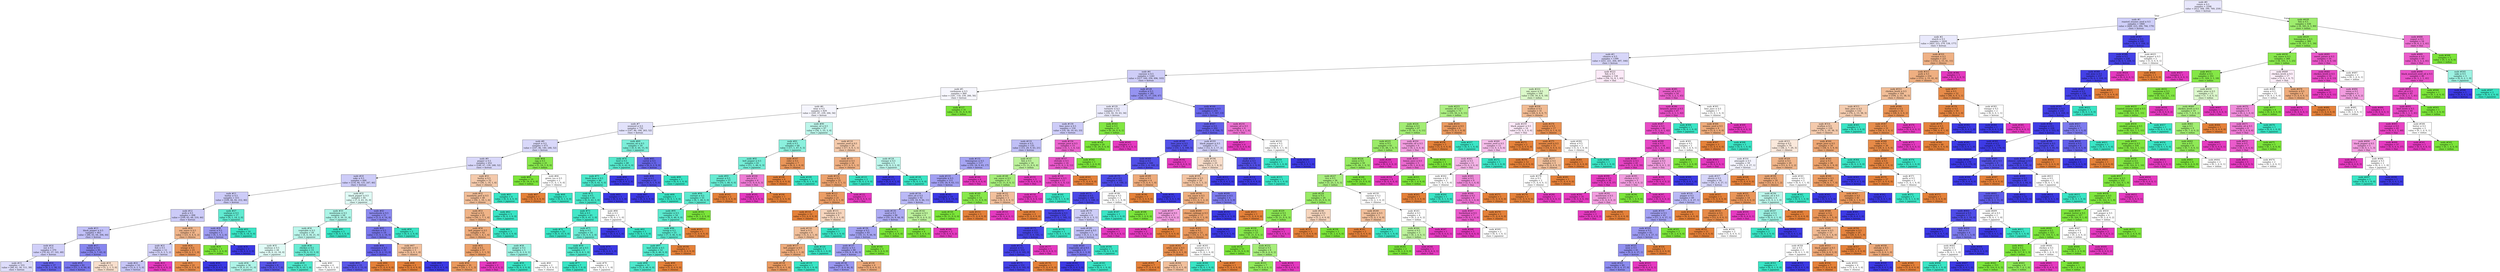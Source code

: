 digraph Tree {
node [shape=box, style="filled", color="black"] ;
0 [label=<node &#35;0<br/>cumin &le; 0.5<br/>samples = 2298<br/>value = [412, 568, 290, 769, 259]<br/>class = korean>, fillcolor="#3c39e51e"] ;
1 [label=<node &#35;1<br/>roasted_sesame_seed &le; 0.5<br/>samples = 1860<br/>value = [408, 223, 284, 766, 179]<br/>class = korean>, fillcolor="#3c39e53f"] ;
0 -> 1 [labeldistance=2.5, labelangle=45, headlabel="True"] ;
2 [label=<node &#35;2<br/>starch &le; 0.5<br/>samples = 1620<br/>value = [403, 223, 279, 538, 177]<br/>class = korean>, fillcolor="#3c39e51c"] ;
1 -> 2 ;
3 [label=<node &#35;3<br/>cilantro &le; 0.5<br/>samples = 1399<br/>value = [251, 221, 264, 497, 166]<br/>class = korean>, fillcolor="#3c39e534"] ;
2 -> 3 ;
4 [label=<node &#35;4<br/>cayenne &le; 0.5<br/>samples = 1241<br/>value = [217, 169, 256, 496, 103]<br/>class = korean>, fillcolor="#3c39e53e"] ;
3 -> 4 ;
5 [label=<node &#35;5<br/>cardamom &le; 0.5<br/>samples = 860<br/>value = [181, 118, 239, 266, 56]<br/>class = korean>, fillcolor="#3c39e50b"] ;
4 -> 5 ;
6 [label=<node &#35;6<br/>wine &le; 0.5<br/>samples = 829<br/>value = [181, 87, 239, 266, 56]<br/>class = korean>, fillcolor="#3c39e50c"] ;
5 -> 6 ;
7 [label=<node &#35;7<br/>seaweed &le; 0.5<br/>samples = 732<br/>value = [147, 86, 184, 263, 52]<br/>class = korean>, fillcolor="#3c39e525"] ;
6 -> 7 ;
8 [label=<node &#35;8<br/>yogurt &le; 0.5<br/>samples = 673<br/>value = [147, 86, 140, 248, 52]<br/>class = korean>, fillcolor="#3c39e531"] ;
7 -> 8 ;
9 [label=<node &#35;9<br/>pepper &le; 0.5<br/>samples = 652<br/>value = [146, 67, 139, 248, 52]<br/>class = korean>, fillcolor="#3c39e533"] ;
8 -> 9 ;
10 [label=<node &#35;10<br/>sake &le; 0.5<br/>samples = 600<br/>value = [116, 66, 125, 247, 46]<br/>class = korean>, fillcolor="#3c39e541"] ;
9 -> 10 ;
11 [label=<node &#35;11<br/>barley &le; 0.5<br/>samples = 515<br/>value = [109, 66, 82, 212, 46]<br/>class = korean>, fillcolor="#3c39e541"] ;
10 -> 11 ;
12 [label=<node &#35;12<br/>pork &le; 0.5<br/>samples = 498<br/>value = [109, 65, 68, 210, 46]<br/>class = korean>, fillcolor="#3c39e542"] ;
11 -> 12 ;
13 [label=<node &#35;13<br/>black_pepper &le; 0.5<br/>samples = 463<br/>value = [86, 65, 64, 204, 44]<br/>class = korean>, fillcolor="#3c39e550"] ;
12 -> 13 ;
14 [label=<node &#35;14<br/>nut &le; 0.5<br/>samples = 370<br/>value = [70, 62, 57, 141, 40]<br/>class = korean>, fillcolor="#3c39e53c"] ;
13 -> 14 ;
15 [label=<node &#35;15<br/>samples = 333<br/>value = [66, 61, 56, 111, 39]<br/>class = korean>, fillcolor="#3c39e52b"] ;
14 -> 15 ;
16 [label=<node &#35;16<br/>samples = 37<br/>value = [4, 1, 1, 30, 1]<br/>class = korean>, fillcolor="#3c39e5c9"] ;
14 -> 16 ;
17 [label=<node &#35;17<br/>butter &le; 0.5<br/>samples = 93<br/>value = [16, 3, 7, 63, 4]<br/>class = korean>, fillcolor="#3c39e59c"] ;
13 -> 17 ;
18 [label=<node &#35;18<br/>samples = 82<br/>value = [11, 1, 6, 60, 4]<br/>class = korean>, fillcolor="#3c39e5b0"] ;
17 -> 18 ;
19 [label=<node &#35;19<br/>samples = 11<br/>value = [5, 2, 1, 3, 0]<br/>class = chinese>, fillcolor="#e5813940"] ;
17 -> 19 ;
20 [label=<node &#35;20<br/>soy_sauce &le; 0.5<br/>samples = 35<br/>value = [23, 0, 4, 6, 2]<br/>class = chinese>, fillcolor="#e5813995"] ;
12 -> 20 ;
21 [label=<node &#35;21<br/>fish &le; 0.5<br/>samples = 12<br/>value = [3, 0, 2, 5, 2]<br/>class = korean>, fillcolor="#3c39e539"] ;
20 -> 21 ;
22 [label=<node &#35;22<br/>samples = 10<br/>value = [3, 0, 2, 5, 0]<br/>class = korean>, fillcolor="#3c39e549"] ;
21 -> 22 ;
23 [label=<node &#35;23<br/>samples = 2<br/>value = [0, 0, 0, 0, 2]<br/>class = thai>, fillcolor="#e539c0ff"] ;
21 -> 23 ;
24 [label=<node &#35;24<br/>orange &le; 0.5<br/>samples = 23<br/>value = [20, 0, 2, 1, 0]<br/>class = chinese>, fillcolor="#e58139db"] ;
20 -> 24 ;
25 [label=<node &#35;25<br/>samples = 22<br/>value = [20, 0, 2, 0, 0]<br/>class = chinese>, fillcolor="#e58139e6"] ;
24 -> 25 ;
26 [label=<node &#35;26<br/>samples = 1<br/>value = [0, 0, 0, 1, 0]<br/>class = korean>, fillcolor="#3c39e5ff"] ;
24 -> 26 ;
27 [label=<node &#35;27<br/>soybean &le; 0.5<br/>samples = 17<br/>value = [0, 1, 14, 2, 0]<br/>class = japanese>, fillcolor="#39e5c5cc"] ;
11 -> 27 ;
28 [label=<node &#35;28<br/>carrot &le; 0.5<br/>samples = 3<br/>value = [0, 1, 0, 2, 0]<br/>class = korean>, fillcolor="#3c39e57f"] ;
27 -> 28 ;
29 [label=<node &#35;29<br/>samples = 1<br/>value = [0, 1, 0, 0, 0]<br/>class = indian>, fillcolor="#7be539ff"] ;
28 -> 29 ;
30 [label=<node &#35;30<br/>samples = 2<br/>value = [0, 0, 0, 2, 0]<br/>class = korean>, fillcolor="#3c39e5ff"] ;
28 -> 30 ;
31 [label=<node &#35;31<br/>samples = 14<br/>value = [0, 0, 14, 0, 0]<br/>class = japanese>, fillcolor="#39e5c5ff"] ;
27 -> 31 ;
32 [label=<node &#35;32<br/>black_pepper &le; 0.5<br/>samples = 85<br/>value = [7, 0, 43, 35, 0]<br/>class = japanese>, fillcolor="#39e5c529"] ;
10 -> 32 ;
33 [label=<node &#35;33<br/>mushroom &le; 0.5<br/>samples = 64<br/>value = [4, 0, 39, 21, 0]<br/>class = japanese>, fillcolor="#39e5c56b"] ;
32 -> 33 ;
34 [label=<node &#35;34<br/>vegetable &le; 0.5<br/>samples = 59<br/>value = [4, 0, 34, 21, 0]<br/>class = japanese>, fillcolor="#39e5c557"] ;
33 -> 34 ;
35 [label=<node &#35;35<br/>soybean &le; 0.5<br/>samples = 44<br/>value = [4, 0, 22, 18, 0]<br/>class = japanese>, fillcolor="#39e5c527"] ;
34 -> 35 ;
36 [label=<node &#35;36<br/>samples = 36<br/>value = [4, 0, 21, 11, 0]<br/>class = japanese>, fillcolor="#39e5c566"] ;
35 -> 36 ;
37 [label=<node &#35;37<br/>samples = 8<br/>value = [0, 0, 1, 7, 0]<br/>class = korean>, fillcolor="#3c39e5db"] ;
35 -> 37 ;
38 [label=<node &#35;38<br/>chicken &le; 0.5<br/>samples = 15<br/>value = [0, 0, 12, 3, 0]<br/>class = japanese>, fillcolor="#39e5c5bf"] ;
34 -> 38 ;
39 [label=<node &#35;39<br/>samples = 11<br/>value = [0, 0, 10, 1, 0]<br/>class = japanese>, fillcolor="#39e5c5e6"] ;
38 -> 39 ;
40 [label=<node &#35;40<br/>samples = 4<br/>value = [0, 0, 2, 2, 0]<br/>class = japanese>, fillcolor="#39e5c500"] ;
38 -> 40 ;
41 [label=<node &#35;41<br/>samples = 5<br/>value = [0, 0, 5, 0, 0]<br/>class = japanese>, fillcolor="#39e5c5ff"] ;
33 -> 41 ;
42 [label=<node &#35;42<br/>katsuobushi &le; 0.5<br/>samples = 21<br/>value = [3, 0, 4, 14, 0]<br/>class = korean>, fillcolor="#3c39e596"] ;
32 -> 42 ;
43 [label=<node &#35;43<br/>chicken &le; 0.5<br/>samples = 19<br/>value = [3, 0, 2, 14, 0]<br/>class = korean>, fillcolor="#3c39e5af"] ;
42 -> 43 ;
44 [label=<node &#35;44<br/>cinnamon &le; 0.5<br/>samples = 16<br/>value = [1, 0, 2, 13, 0]<br/>class = korean>, fillcolor="#3c39e5c8"] ;
43 -> 44 ;
45 [label=<node &#35;45<br/>samples = 15<br/>value = [0, 0, 2, 13, 0]<br/>class = korean>, fillcolor="#3c39e5d8"] ;
44 -> 45 ;
46 [label=<node &#35;46<br/>samples = 1<br/>value = [1, 0, 0, 0, 0]<br/>class = chinese>, fillcolor="#e58139ff"] ;
44 -> 46 ;
47 [label=<node &#35;47<br/>vegetable &le; 0.5<br/>samples = 3<br/>value = [2, 0, 0, 1, 0]<br/>class = chinese>, fillcolor="#e581397f"] ;
43 -> 47 ;
48 [label=<node &#35;48<br/>samples = 2<br/>value = [2, 0, 0, 0, 0]<br/>class = chinese>, fillcolor="#e58139ff"] ;
47 -> 48 ;
49 [label=<node &#35;49<br/>samples = 1<br/>value = [0, 0, 0, 1, 0]<br/>class = korean>, fillcolor="#3c39e5ff"] ;
47 -> 49 ;
50 [label=<node &#35;50<br/>samples = 2<br/>value = [0, 0, 2, 0, 0]<br/>class = japanese>, fillcolor="#39e5c5ff"] ;
42 -> 50 ;
51 [label=<node &#35;51<br/>barley &le; 0.5<br/>samples = 52<br/>value = [30, 1, 14, 1, 6]<br/>class = chinese>, fillcolor="#e581396b"] ;
9 -> 51 ;
52 [label=<node &#35;52<br/>mandarin_peel &le; 0.5<br/>samples = 48<br/>value = [30, 1, 10, 1, 6]<br/>class = chinese>, fillcolor="#e5813986"] ;
51 -> 52 ;
53 [label=<node &#35;53<br/>bread &le; 0.5<br/>samples = 45<br/>value = [30, 1, 7, 1, 6]<br/>class = chinese>, fillcolor="#e581399a"] ;
52 -> 53 ;
54 [label=<node &#35;54<br/>bell_pepper &le; 0.5<br/>samples = 42<br/>value = [30, 1, 4, 1, 6]<br/>class = chinese>, fillcolor="#e58139aa"] ;
53 -> 54 ;
55 [label=<node &#35;55<br/>crab &le; 0.5<br/>samples = 37<br/>value = [29, 1, 1, 1, 5]<br/>class = chinese>, fillcolor="#e58139bf"] ;
54 -> 55 ;
56 [label=<node &#35;56<br/>samples = 35<br/>value = [29, 1, 1, 1, 3]<br/>class = chinese>, fillcolor="#e58139cf"] ;
55 -> 56 ;
57 [label=<node &#35;57<br/>samples = 2<br/>value = [0, 0, 0, 0, 2]<br/>class = thai>, fillcolor="#e539c0ff"] ;
55 -> 57 ;
58 [label=<node &#35;58<br/>ginger &le; 0.5<br/>samples = 5<br/>value = [1, 0, 3, 0, 1]<br/>class = japanese>, fillcolor="#39e5c57f"] ;
54 -> 58 ;
59 [label=<node &#35;59<br/>samples = 3<br/>value = [0, 0, 3, 0, 0]<br/>class = japanese>, fillcolor="#39e5c5ff"] ;
58 -> 59 ;
60 [label=<node &#35;60<br/>samples = 2<br/>value = [1, 0, 0, 0, 1]<br/>class = chinese>, fillcolor="#e5813900"] ;
58 -> 60 ;
61 [label=<node &#35;61<br/>samples = 3<br/>value = [0, 0, 3, 0, 0]<br/>class = japanese>, fillcolor="#39e5c5ff"] ;
53 -> 61 ;
62 [label=<node &#35;62<br/>samples = 3<br/>value = [0, 0, 3, 0, 0]<br/>class = japanese>, fillcolor="#39e5c5ff"] ;
52 -> 62 ;
63 [label=<node &#35;63<br/>samples = 4<br/>value = [0, 0, 4, 0, 0]<br/>class = japanese>, fillcolor="#39e5c5ff"] ;
51 -> 63 ;
64 [label=<node &#35;64<br/>egg &le; 0.5<br/>samples = 21<br/>value = [1, 19, 1, 0, 0]<br/>class = indian>, fillcolor="#7be539e6"] ;
8 -> 64 ;
65 [label=<node &#35;65<br/>samples = 19<br/>value = [0, 19, 0, 0, 0]<br/>class = indian>, fillcolor="#7be539ff"] ;
64 -> 65 ;
66 [label=<node &#35;66<br/>green_tea &le; 0.5<br/>samples = 2<br/>value = [1, 0, 1, 0, 0]<br/>class = chinese>, fillcolor="#e5813900"] ;
64 -> 66 ;
67 [label=<node &#35;67<br/>samples = 1<br/>value = [1, 0, 0, 0, 0]<br/>class = chinese>, fillcolor="#e58139ff"] ;
66 -> 67 ;
68 [label=<node &#35;68<br/>samples = 1<br/>value = [0, 0, 1, 0, 0]<br/>class = japanese>, fillcolor="#39e5c5ff"] ;
66 -> 68 ;
69 [label=<node &#35;69<br/>sesame_oil &le; 0.5<br/>samples = 59<br/>value = [0, 0, 44, 15, 0]<br/>class = japanese>, fillcolor="#39e5c5a8"] ;
7 -> 69 ;
70 [label=<node &#35;70<br/>beef &le; 0.5<br/>samples = 48<br/>value = [0, 0, 42, 6, 0]<br/>class = japanese>, fillcolor="#39e5c5db"] ;
69 -> 70 ;
71 [label=<node &#35;71<br/>black_bean &le; 0.5<br/>samples = 46<br/>value = [0, 0, 42, 4, 0]<br/>class = japanese>, fillcolor="#39e5c5e7"] ;
70 -> 71 ;
72 [label=<node &#35;72<br/>tuna &le; 0.5<br/>samples = 45<br/>value = [0, 0, 42, 3, 0]<br/>class = japanese>, fillcolor="#39e5c5ed"] ;
71 -> 72 ;
73 [label=<node &#35;73<br/>fish &le; 0.5<br/>samples = 43<br/>value = [0, 0, 41, 2, 0]<br/>class = japanese>, fillcolor="#39e5c5f3"] ;
72 -> 73 ;
74 [label=<node &#35;74<br/>samples = 33<br/>value = [0, 0, 33, 0, 0]<br/>class = japanese>, fillcolor="#39e5c5ff"] ;
73 -> 74 ;
75 [label=<node &#35;75<br/>kelp &le; 0.5<br/>samples = 10<br/>value = [0, 0, 8, 2, 0]<br/>class = japanese>, fillcolor="#39e5c5bf"] ;
73 -> 75 ;
76 [label=<node &#35;76<br/>vegetable_oil &le; 0.5<br/>samples = 9<br/>value = [0, 0, 8, 1, 0]<br/>class = japanese>, fillcolor="#39e5c5df"] ;
75 -> 76 ;
77 [label=<node &#35;77<br/>samples = 7<br/>value = [0, 0, 7, 0, 0]<br/>class = japanese>, fillcolor="#39e5c5ff"] ;
76 -> 77 ;
78 [label=<node &#35;78<br/>samples = 2<br/>value = [0, 0, 1, 1, 0]<br/>class = japanese>, fillcolor="#39e5c500"] ;
76 -> 78 ;
79 [label=<node &#35;79<br/>samples = 1<br/>value = [0, 0, 0, 1, 0]<br/>class = korean>, fillcolor="#3c39e5ff"] ;
75 -> 79 ;
80 [label=<node &#35;80<br/>fish &le; 0.5<br/>samples = 2<br/>value = [0, 0, 1, 1, 0]<br/>class = japanese>, fillcolor="#39e5c500"] ;
72 -> 80 ;
81 [label=<node &#35;81<br/>samples = 1<br/>value = [0, 0, 0, 1, 0]<br/>class = korean>, fillcolor="#3c39e5ff"] ;
80 -> 81 ;
82 [label=<node &#35;82<br/>samples = 1<br/>value = [0, 0, 1, 0, 0]<br/>class = japanese>, fillcolor="#39e5c5ff"] ;
80 -> 82 ;
83 [label=<node &#35;83<br/>samples = 1<br/>value = [0, 0, 0, 1, 0]<br/>class = korean>, fillcolor="#3c39e5ff"] ;
71 -> 83 ;
84 [label=<node &#35;84<br/>samples = 2<br/>value = [0, 0, 0, 2, 0]<br/>class = korean>, fillcolor="#3c39e5ff"] ;
70 -> 84 ;
85 [label=<node &#35;85<br/>carrot &le; 0.5<br/>samples = 11<br/>value = [0, 0, 2, 9, 0]<br/>class = korean>, fillcolor="#3c39e5c6"] ;
69 -> 85 ;
86 [label=<node &#35;86<br/>nut &le; 0.5<br/>samples = 10<br/>value = [0, 0, 1, 9, 0]<br/>class = korean>, fillcolor="#3c39e5e3"] ;
85 -> 86 ;
87 [label=<node &#35;87<br/>samples = 9<br/>value = [0, 0, 0, 9, 0]<br/>class = korean>, fillcolor="#3c39e5ff"] ;
86 -> 87 ;
88 [label=<node &#35;88<br/>samples = 1<br/>value = [0, 0, 1, 0, 0]<br/>class = japanese>, fillcolor="#39e5c5ff"] ;
86 -> 88 ;
89 [label=<node &#35;89<br/>samples = 1<br/>value = [0, 0, 1, 0, 0]<br/>class = japanese>, fillcolor="#39e5c5ff"] ;
85 -> 89 ;
90 [label=<node &#35;90<br/>sesame_oil &le; 0.5<br/>samples = 97<br/>value = [34, 1, 55, 3, 4]<br/>class = japanese>, fillcolor="#39e5c555"] ;
6 -> 90 ;
91 [label=<node &#35;91<br/>pork &le; 0.5<br/>samples = 68<br/>value = [17, 1, 47, 0, 3]<br/>class = japanese>, fillcolor="#39e5c596"] ;
90 -> 91 ;
92 [label=<node &#35;92<br/>bell_pepper &le; 0.5<br/>samples = 61<br/>value = [11, 1, 46, 0, 3]<br/>class = japanese>, fillcolor="#39e5c5b2"] ;
91 -> 92 ;
93 [label=<node &#35;93<br/>peanut &le; 0.5<br/>samples = 57<br/>value = [10, 1, 46, 0, 0]<br/>class = japanese>, fillcolor="#39e5c5c3"] ;
92 -> 93 ;
94 [label=<node &#35;94<br/>currant &le; 0.5<br/>samples = 55<br/>value = [8, 1, 46, 0, 0]<br/>class = japanese>, fillcolor="#39e5c5ce"] ;
93 -> 94 ;
95 [label=<node &#35;95<br/>coriander &le; 0.5<br/>samples = 54<br/>value = [8, 0, 46, 0, 0]<br/>class = japanese>, fillcolor="#39e5c5d3"] ;
94 -> 95 ;
96 [label=<node &#35;96<br/>turnip &le; 0.5<br/>samples = 53<br/>value = [7, 0, 46, 0, 0]<br/>class = japanese>, fillcolor="#39e5c5d8"] ;
95 -> 96 ;
97 [label=<node &#35;97<br/>beef_broth &le; 0.5<br/>samples = 52<br/>value = [6, 0, 46, 0, 0]<br/>class = japanese>, fillcolor="#39e5c5de"] ;
96 -> 97 ;
98 [label=<node &#35;98<br/>samples = 51<br/>value = [5, 0, 46, 0, 0]<br/>class = japanese>, fillcolor="#39e5c5e3"] ;
97 -> 98 ;
99 [label=<node &#35;99<br/>samples = 1<br/>value = [1, 0, 0, 0, 0]<br/>class = chinese>, fillcolor="#e58139ff"] ;
97 -> 99 ;
100 [label=<node &#35;100<br/>samples = 1<br/>value = [1, 0, 0, 0, 0]<br/>class = chinese>, fillcolor="#e58139ff"] ;
96 -> 100 ;
101 [label=<node &#35;101<br/>samples = 1<br/>value = [1, 0, 0, 0, 0]<br/>class = chinese>, fillcolor="#e58139ff"] ;
95 -> 101 ;
102 [label=<node &#35;102<br/>samples = 1<br/>value = [0, 1, 0, 0, 0]<br/>class = indian>, fillcolor="#7be539ff"] ;
94 -> 102 ;
103 [label=<node &#35;103<br/>samples = 2<br/>value = [2, 0, 0, 0, 0]<br/>class = chinese>, fillcolor="#e58139ff"] ;
93 -> 103 ;
104 [label=<node &#35;104<br/>pea &le; 0.5<br/>samples = 4<br/>value = [1, 0, 0, 0, 3]<br/>class = thai>, fillcolor="#e539c0aa"] ;
92 -> 104 ;
105 [label=<node &#35;105<br/>samples = 3<br/>value = [0, 0, 0, 0, 3]<br/>class = thai>, fillcolor="#e539c0ff"] ;
104 -> 105 ;
106 [label=<node &#35;106<br/>samples = 1<br/>value = [1, 0, 0, 0, 0]<br/>class = chinese>, fillcolor="#e58139ff"] ;
104 -> 106 ;
107 [label=<node &#35;107<br/>cider &le; 0.5<br/>samples = 7<br/>value = [6, 0, 1, 0, 0]<br/>class = chinese>, fillcolor="#e58139d4"] ;
91 -> 107 ;
108 [label=<node &#35;108<br/>samples = 6<br/>value = [6, 0, 0, 0, 0]<br/>class = chinese>, fillcolor="#e58139ff"] ;
107 -> 108 ;
109 [label=<node &#35;109<br/>samples = 1<br/>value = [0, 0, 1, 0, 0]<br/>class = japanese>, fillcolor="#39e5c5ff"] ;
107 -> 109 ;
110 [label=<node &#35;110<br/>sesame_seed &le; 0.5<br/>samples = 29<br/>value = [17, 0, 8, 3, 1]<br/>class = chinese>, fillcolor="#e581396d"] ;
90 -> 110 ;
111 [label=<node &#35;111<br/>seaweed &le; 0.5<br/>samples = 24<br/>value = [17, 0, 5, 1, 1]<br/>class = chinese>, fillcolor="#e58139a1"] ;
110 -> 111 ;
112 [label=<node &#35;112<br/>honey &le; 0.5<br/>samples = 22<br/>value = [17, 0, 3, 1, 1]<br/>class = chinese>, fillcolor="#e58139bc"] ;
111 -> 112 ;
113 [label=<node &#35;113<br/>rice &le; 0.5<br/>samples = 21<br/>value = [17, 0, 3, 1, 0]<br/>class = chinese>, fillcolor="#e58139c6"] ;
112 -> 113 ;
114 [label=<node &#35;114<br/>samples = 12<br/>value = [12, 0, 0, 0, 0]<br/>class = chinese>, fillcolor="#e58139ff"] ;
113 -> 114 ;
115 [label=<node &#35;115<br/>mushroom &le; 0.5<br/>samples = 9<br/>value = [5, 0, 3, 1, 0]<br/>class = chinese>, fillcolor="#e5813955"] ;
113 -> 115 ;
116 [label=<node &#35;116<br/>beef &le; 0.5<br/>samples = 8<br/>value = [5, 0, 2, 1, 0]<br/>class = chinese>, fillcolor="#e5813980"] ;
115 -> 116 ;
117 [label=<node &#35;117<br/>bell_pepper &le; 0.5<br/>samples = 7<br/>value = [5, 0, 1, 1, 0]<br/>class = chinese>, fillcolor="#e58139aa"] ;
116 -> 117 ;
118 [label=<node &#35;118<br/>samples = 6<br/>value = [5, 0, 0, 1, 0]<br/>class = chinese>, fillcolor="#e58139cc"] ;
117 -> 118 ;
119 [label=<node &#35;119<br/>samples = 1<br/>value = [0, 0, 1, 0, 0]<br/>class = japanese>, fillcolor="#39e5c5ff"] ;
117 -> 119 ;
120 [label=<node &#35;120<br/>samples = 1<br/>value = [0, 0, 1, 0, 0]<br/>class = japanese>, fillcolor="#39e5c5ff"] ;
116 -> 120 ;
121 [label=<node &#35;121<br/>samples = 1<br/>value = [0, 0, 1, 0, 0]<br/>class = japanese>, fillcolor="#39e5c5ff"] ;
115 -> 121 ;
122 [label=<node &#35;122<br/>samples = 1<br/>value = [0, 0, 0, 0, 1]<br/>class = thai>, fillcolor="#e539c0ff"] ;
112 -> 122 ;
123 [label=<node &#35;123<br/>samples = 2<br/>value = [0, 0, 2, 0, 0]<br/>class = japanese>, fillcolor="#39e5c5ff"] ;
111 -> 123 ;
124 [label=<node &#35;124<br/>vinegar &le; 0.5<br/>samples = 5<br/>value = [0, 0, 3, 2, 0]<br/>class = japanese>, fillcolor="#39e5c555"] ;
110 -> 124 ;
125 [label=<node &#35;125<br/>samples = 2<br/>value = [0, 0, 0, 2, 0]<br/>class = korean>, fillcolor="#3c39e5ff"] ;
124 -> 125 ;
126 [label=<node &#35;126<br/>samples = 3<br/>value = [0, 0, 3, 0, 0]<br/>class = japanese>, fillcolor="#39e5c5ff"] ;
124 -> 126 ;
127 [label=<node &#35;127<br/>samples = 31<br/>value = [0, 31, 0, 0, 0]<br/>class = indian>, fillcolor="#7be539ff"] ;
5 -> 127 ;
128 [label=<node &#35;128<br/>scallion &le; 0.5<br/>samples = 381<br/>value = [36, 51, 17, 230, 47]<br/>class = korean>, fillcolor="#3c39e58a"] ;
4 -> 128 ;
129 [label=<node &#35;129<br/>turmeric &le; 0.5<br/>samples = 171<br/>value = [14, 50, 10, 63, 34]<br/>class = korean>, fillcolor="#3c39e51b"] ;
128 -> 129 ;
130 [label=<node &#35;130<br/>lime_juice &le; 0.5<br/>samples = 150<br/>value = [14, 30, 10, 63, 33]<br/>class = korean>, fillcolor="#3c39e541"] ;
129 -> 130 ;
131 [label=<node &#35;131<br/>tomato &le; 0.5<br/>samples = 135<br/>value = [13, 29, 9, 63, 21]<br/>class = korean>, fillcolor="#3c39e552"] ;
130 -> 131 ;
132 [label=<node &#35;132<br/>lemongrass &le; 0.5<br/>samples = 117<br/>value = [10, 18, 9, 63, 17]<br/>class = korean>, fillcolor="#3c39e574"] ;
131 -> 132 ;
133 [label=<node &#35;133<br/>vegetable &le; 0.5<br/>samples = 111<br/>value = [10, 18, 9, 63, 11]<br/>class = korean>, fillcolor="#3c39e57b"] ;
132 -> 133 ;
134 [label=<node &#35;134<br/>olive_oil &le; 0.5<br/>samples = 92<br/>value = [10, 18, 9, 44, 11]<br/>class = korean>, fillcolor="#3c39e55a"] ;
133 -> 134 ;
135 [label=<node &#35;135<br/>seed &le; 0.5<br/>samples = 86<br/>value = [10, 14, 9, 44, 9]<br/>class = korean>, fillcolor="#3c39e56a"] ;
134 -> 135 ;
136 [label=<node &#35;136<br/>mango &le; 0.5<br/>samples = 83<br/>value = [10, 11, 9, 44, 9]<br/>class = korean>, fillcolor="#3c39e575"] ;
135 -> 136 ;
137 [label=<node &#35;137<br/>sherry &le; 0.5<br/>samples = 80<br/>value = [10, 8, 9, 44, 9]<br/>class = korean>, fillcolor="#3c39e57c"] ;
136 -> 137 ;
138 [label=<node &#35;138<br/>samples = 76<br/>value = [7, 8, 9, 44, 8]<br/>class = korean>, fillcolor="#3c39e585"] ;
137 -> 138 ;
139 [label=<node &#35;139<br/>samples = 4<br/>value = [3, 0, 0, 0, 1]<br/>class = chinese>, fillcolor="#e58139aa"] ;
137 -> 139 ;
140 [label=<node &#35;140<br/>samples = 3<br/>value = [0, 3, 0, 0, 0]<br/>class = indian>, fillcolor="#7be539ff"] ;
136 -> 140 ;
141 [label=<node &#35;141<br/>samples = 3<br/>value = [0, 3, 0, 0, 0]<br/>class = indian>, fillcolor="#7be539ff"] ;
135 -> 141 ;
142 [label=<node &#35;142<br/>soy_sauce &le; 0.5<br/>samples = 6<br/>value = [0, 4, 0, 0, 2]<br/>class = indian>, fillcolor="#7be5397f"] ;
134 -> 142 ;
143 [label=<node &#35;143<br/>samples = 4<br/>value = [0, 4, 0, 0, 0]<br/>class = indian>, fillcolor="#7be539ff"] ;
142 -> 143 ;
144 [label=<node &#35;144<br/>samples = 2<br/>value = [0, 0, 0, 0, 2]<br/>class = thai>, fillcolor="#e539c0ff"] ;
142 -> 144 ;
145 [label=<node &#35;145<br/>samples = 19<br/>value = [0, 0, 0, 19, 0]<br/>class = korean>, fillcolor="#3c39e5ff"] ;
133 -> 145 ;
146 [label=<node &#35;146<br/>samples = 6<br/>value = [0, 0, 0, 0, 6]<br/>class = thai>, fillcolor="#e539c0ff"] ;
132 -> 146 ;
147 [label=<node &#35;147<br/>fish &le; 0.5<br/>samples = 18<br/>value = [3, 11, 0, 0, 4]<br/>class = indian>, fillcolor="#7be53980"] ;
131 -> 147 ;
148 [label=<node &#35;148<br/>soy_sauce &le; 0.5<br/>samples = 15<br/>value = [3, 11, 0, 0, 1]<br/>class = indian>, fillcolor="#7be539aa"] ;
147 -> 148 ;
149 [label=<node &#35;149<br/>egg &le; 0.5<br/>samples = 12<br/>value = [1, 11, 0, 0, 0]<br/>class = indian>, fillcolor="#7be539e8"] ;
148 -> 149 ;
150 [label=<node &#35;150<br/>samples = 11<br/>value = [0, 11, 0, 0, 0]<br/>class = indian>, fillcolor="#7be539ff"] ;
149 -> 150 ;
151 [label=<node &#35;151<br/>samples = 1<br/>value = [1, 0, 0, 0, 0]<br/>class = chinese>, fillcolor="#e58139ff"] ;
149 -> 151 ;
152 [label=<node &#35;152<br/>garlic &le; 0.5<br/>samples = 3<br/>value = [2, 0, 0, 0, 1]<br/>class = chinese>, fillcolor="#e581397f"] ;
148 -> 152 ;
153 [label=<node &#35;153<br/>samples = 1<br/>value = [0, 0, 0, 0, 1]<br/>class = thai>, fillcolor="#e539c0ff"] ;
152 -> 153 ;
154 [label=<node &#35;154<br/>samples = 2<br/>value = [2, 0, 0, 0, 0]<br/>class = chinese>, fillcolor="#e58139ff"] ;
152 -> 154 ;
155 [label=<node &#35;155<br/>samples = 3<br/>value = [0, 0, 0, 0, 3]<br/>class = thai>, fillcolor="#e539c0ff"] ;
147 -> 155 ;
156 [label=<node &#35;156<br/>orange_juice &le; 0.5<br/>samples = 15<br/>value = [1, 1, 1, 0, 12]<br/>class = thai>, fillcolor="#e539c0c8"] ;
130 -> 156 ;
157 [label=<node &#35;157<br/>shiitake &le; 0.5<br/>samples = 14<br/>value = [1, 0, 1, 0, 12]<br/>class = thai>, fillcolor="#e539c0d8"] ;
156 -> 157 ;
158 [label=<node &#35;158<br/>buckwheat &le; 0.5<br/>samples = 13<br/>value = [0, 0, 1, 0, 12]<br/>class = thai>, fillcolor="#e539c0ea"] ;
157 -> 158 ;
159 [label=<node &#35;159<br/>samples = 12<br/>value = [0, 0, 0, 0, 12]<br/>class = thai>, fillcolor="#e539c0ff"] ;
158 -> 159 ;
160 [label=<node &#35;160<br/>samples = 1<br/>value = [0, 0, 1, 0, 0]<br/>class = japanese>, fillcolor="#39e5c5ff"] ;
158 -> 160 ;
161 [label=<node &#35;161<br/>samples = 1<br/>value = [1, 0, 0, 0, 0]<br/>class = chinese>, fillcolor="#e58139ff"] ;
157 -> 161 ;
162 [label=<node &#35;162<br/>samples = 1<br/>value = [0, 1, 0, 0, 0]<br/>class = indian>, fillcolor="#7be539ff"] ;
156 -> 162 ;
163 [label=<node &#35;163<br/>basil &le; 0.5<br/>samples = 21<br/>value = [0, 20, 0, 0, 1]<br/>class = indian>, fillcolor="#7be539f2"] ;
129 -> 163 ;
164 [label=<node &#35;164<br/>samples = 20<br/>value = [0, 20, 0, 0, 0]<br/>class = indian>, fillcolor="#7be539ff"] ;
163 -> 164 ;
165 [label=<node &#35;165<br/>samples = 1<br/>value = [0, 0, 0, 0, 1]<br/>class = thai>, fillcolor="#e539c0ff"] ;
163 -> 165 ;
166 [label=<node &#35;166<br/>cane_molasses &le; 0.5<br/>samples = 210<br/>value = [22, 1, 7, 167, 13]<br/>class = korean>, fillcolor="#3c39e5c5"] ;
128 -> 166 ;
167 [label=<node &#35;167<br/>vinegar &le; 0.5<br/>samples = 202<br/>value = [22, 1, 6, 166, 7]<br/>class = korean>, fillcolor="#3c39e5cc"] ;
166 -> 167 ;
168 [label=<node &#35;168<br/>lime_juice &le; 0.5<br/>samples = 169<br/>value = [10, 1, 4, 149, 5]<br/>class = korean>, fillcolor="#3c39e5df"] ;
167 -> 168 ;
169 [label=<node &#35;169<br/>bean &le; 0.5<br/>samples = 166<br/>value = [10, 1, 4, 149, 2]<br/>class = korean>, fillcolor="#3c39e5e3"] ;
168 -> 169 ;
170 [label=<node &#35;170<br/>olive_oil &le; 0.5<br/>samples = 162<br/>value = [7, 1, 4, 148, 2]<br/>class = korean>, fillcolor="#3c39e5e8"] ;
169 -> 170 ;
171 [label=<node &#35;171<br/>chicken &le; 0.5<br/>samples = 160<br/>value = [7, 0, 3, 148, 2]<br/>class = korean>, fillcolor="#3c39e5eb"] ;
170 -> 171 ;
172 [label=<node &#35;172<br/>katsuobushi &le; 0.5<br/>samples = 154<br/>value = [7, 0, 1, 145, 1]<br/>class = korean>, fillcolor="#3c39e5ef"] ;
171 -> 172 ;
173 [label=<node &#35;173<br/>coconut &le; 0.5<br/>samples = 153<br/>value = [7, 0, 0, 145, 1]<br/>class = korean>, fillcolor="#3c39e5f1"] ;
172 -> 173 ;
174 [label=<node &#35;174<br/>peanut &le; 0.5<br/>samples = 152<br/>value = [7, 0, 0, 145, 0]<br/>class = korean>, fillcolor="#3c39e5f3"] ;
173 -> 174 ;
175 [label=<node &#35;175<br/>samples = 151<br/>value = [6, 0, 0, 145, 0]<br/>class = korean>, fillcolor="#3c39e5f4"] ;
174 -> 175 ;
176 [label=<node &#35;176<br/>samples = 1<br/>value = [1, 0, 0, 0, 0]<br/>class = chinese>, fillcolor="#e58139ff"] ;
174 -> 176 ;
177 [label=<node &#35;177<br/>samples = 1<br/>value = [0, 0, 0, 0, 1]<br/>class = thai>, fillcolor="#e539c0ff"] ;
173 -> 177 ;
178 [label=<node &#35;178<br/>samples = 1<br/>value = [0, 0, 1, 0, 0]<br/>class = japanese>, fillcolor="#39e5c5ff"] ;
172 -> 178 ;
179 [label=<node &#35;179<br/>nut &le; 0.5<br/>samples = 6<br/>value = [0, 0, 2, 3, 1]<br/>class = korean>, fillcolor="#3c39e540"] ;
171 -> 179 ;
180 [label=<node &#35;180<br/>sesame_seed &le; 0.5<br/>samples = 5<br/>value = [0, 0, 2, 3, 0]<br/>class = korean>, fillcolor="#3c39e555"] ;
179 -> 180 ;
181 [label=<node &#35;181<br/>vegetable_oil &le; 0.5<br/>samples = 4<br/>value = [0, 0, 1, 3, 0]<br/>class = korean>, fillcolor="#3c39e5aa"] ;
180 -> 181 ;
182 [label=<node &#35;182<br/>samples = 3<br/>value = [0, 0, 0, 3, 0]<br/>class = korean>, fillcolor="#3c39e5ff"] ;
181 -> 182 ;
183 [label=<node &#35;183<br/>samples = 1<br/>value = [0, 0, 1, 0, 0]<br/>class = japanese>, fillcolor="#39e5c5ff"] ;
181 -> 183 ;
184 [label=<node &#35;184<br/>samples = 1<br/>value = [0, 0, 1, 0, 0]<br/>class = japanese>, fillcolor="#39e5c5ff"] ;
180 -> 184 ;
185 [label=<node &#35;185<br/>samples = 1<br/>value = [0, 0, 0, 0, 1]<br/>class = thai>, fillcolor="#e539c0ff"] ;
179 -> 185 ;
186 [label=<node &#35;186<br/>shrimp &le; 0.5<br/>samples = 2<br/>value = [0, 1, 1, 0, 0]<br/>class = indian>, fillcolor="#7be53900"] ;
170 -> 186 ;
187 [label=<node &#35;187<br/>samples = 1<br/>value = [0, 0, 1, 0, 0]<br/>class = japanese>, fillcolor="#39e5c5ff"] ;
186 -> 187 ;
188 [label=<node &#35;188<br/>samples = 1<br/>value = [0, 1, 0, 0, 0]<br/>class = indian>, fillcolor="#7be539ff"] ;
186 -> 188 ;
189 [label=<node &#35;189<br/>clam &le; 0.5<br/>samples = 4<br/>value = [3, 0, 0, 1, 0]<br/>class = chinese>, fillcolor="#e58139aa"] ;
169 -> 189 ;
190 [label=<node &#35;190<br/>samples = 3<br/>value = [3, 0, 0, 0, 0]<br/>class = chinese>, fillcolor="#e58139ff"] ;
189 -> 190 ;
191 [label=<node &#35;191<br/>samples = 1<br/>value = [0, 0, 0, 1, 0]<br/>class = korean>, fillcolor="#3c39e5ff"] ;
189 -> 191 ;
192 [label=<node &#35;192<br/>samples = 3<br/>value = [0, 0, 0, 0, 3]<br/>class = thai>, fillcolor="#e539c0ff"] ;
168 -> 192 ;
193 [label=<node &#35;193<br/>black_pepper &le; 0.5<br/>samples = 33<br/>value = [12, 0, 2, 17, 2]<br/>class = korean>, fillcolor="#3c39e53d"] ;
167 -> 193 ;
194 [label=<node &#35;194<br/>radish &le; 0.5<br/>samples = 23<br/>value = [12, 0, 1, 8, 2]<br/>class = chinese>, fillcolor="#e5813944"] ;
193 -> 194 ;
195 [label=<node &#35;195<br/>vegetable &le; 0.5<br/>samples = 20<br/>value = [12, 0, 1, 5, 2]<br/>class = chinese>, fillcolor="#e5813977"] ;
194 -> 195 ;
196 [label=<node &#35;196<br/>soy_sauce &le; 0.5<br/>samples = 16<br/>value = [11, 0, 1, 2, 2]<br/>class = chinese>, fillcolor="#e58139a4"] ;
195 -> 196 ;
197 [label=<node &#35;197<br/>bell_pepper &le; 0.5<br/>samples = 3<br/>value = [1, 0, 0, 0, 2]<br/>class = thai>, fillcolor="#e539c07f"] ;
196 -> 197 ;
198 [label=<node &#35;198<br/>samples = 2<br/>value = [0, 0, 0, 0, 2]<br/>class = thai>, fillcolor="#e539c0ff"] ;
197 -> 198 ;
199 [label=<node &#35;199<br/>samples = 1<br/>value = [1, 0, 0, 0, 0]<br/>class = chinese>, fillcolor="#e58139ff"] ;
197 -> 199 ;
200 [label=<node &#35;200<br/>chinese_cabbage &le; 0.5<br/>samples = 13<br/>value = [10, 0, 1, 2, 0]<br/>class = chinese>, fillcolor="#e58139b9"] ;
196 -> 200 ;
201 [label=<node &#35;201<br/>sake &le; 0.5<br/>samples = 12<br/>value = [10, 0, 1, 1, 0]<br/>class = chinese>, fillcolor="#e58139d1"] ;
200 -> 201 ;
202 [label=<node &#35;202<br/>white_wine &le; 0.5<br/>samples = 10<br/>value = [9, 0, 0, 1, 0]<br/>class = chinese>, fillcolor="#e58139e3"] ;
201 -> 202 ;
203 [label=<node &#35;203<br/>samples = 7<br/>value = [7, 0, 0, 0, 0]<br/>class = chinese>, fillcolor="#e58139ff"] ;
202 -> 203 ;
204 [label=<node &#35;204<br/>samples = 3<br/>value = [2, 0, 0, 1, 0]<br/>class = chinese>, fillcolor="#e581397f"] ;
202 -> 204 ;
205 [label=<node &#35;205<br/>mustard &le; 0.5<br/>samples = 2<br/>value = [1, 0, 1, 0, 0]<br/>class = chinese>, fillcolor="#e5813900"] ;
201 -> 205 ;
206 [label=<node &#35;206<br/>samples = 1<br/>value = [0, 0, 1, 0, 0]<br/>class = japanese>, fillcolor="#39e5c5ff"] ;
205 -> 206 ;
207 [label=<node &#35;207<br/>samples = 1<br/>value = [1, 0, 0, 0, 0]<br/>class = chinese>, fillcolor="#e58139ff"] ;
205 -> 207 ;
208 [label=<node &#35;208<br/>samples = 1<br/>value = [0, 0, 0, 1, 0]<br/>class = korean>, fillcolor="#3c39e5ff"] ;
200 -> 208 ;
209 [label=<node &#35;209<br/>mushroom &le; 0.5<br/>samples = 4<br/>value = [1, 0, 0, 3, 0]<br/>class = korean>, fillcolor="#3c39e5aa"] ;
195 -> 209 ;
210 [label=<node &#35;210<br/>samples = 3<br/>value = [0, 0, 0, 3, 0]<br/>class = korean>, fillcolor="#3c39e5ff"] ;
209 -> 210 ;
211 [label=<node &#35;211<br/>samples = 1<br/>value = [1, 0, 0, 0, 0]<br/>class = chinese>, fillcolor="#e58139ff"] ;
209 -> 211 ;
212 [label=<node &#35;212<br/>samples = 3<br/>value = [0, 0, 0, 3, 0]<br/>class = korean>, fillcolor="#3c39e5ff"] ;
194 -> 212 ;
213 [label=<node &#35;213<br/>shallot &le; 0.5<br/>samples = 10<br/>value = [0, 0, 1, 9, 0]<br/>class = korean>, fillcolor="#3c39e5e3"] ;
193 -> 213 ;
214 [label=<node &#35;214<br/>samples = 9<br/>value = [0, 0, 0, 9, 0]<br/>class = korean>, fillcolor="#3c39e5ff"] ;
213 -> 214 ;
215 [label=<node &#35;215<br/>samples = 1<br/>value = [0, 0, 1, 0, 0]<br/>class = japanese>, fillcolor="#39e5c5ff"] ;
213 -> 215 ;
216 [label=<node &#35;216<br/>sesame_oil &le; 0.5<br/>samples = 8<br/>value = [0, 0, 1, 1, 6]<br/>class = thai>, fillcolor="#e539c0b6"] ;
166 -> 216 ;
217 [label=<node &#35;217<br/>samples = 6<br/>value = [0, 0, 0, 0, 6]<br/>class = thai>, fillcolor="#e539c0ff"] ;
216 -> 217 ;
218 [label=<node &#35;218<br/>carrot &le; 0.5<br/>samples = 2<br/>value = [0, 0, 1, 1, 0]<br/>class = japanese>, fillcolor="#39e5c500"] ;
216 -> 218 ;
219 [label=<node &#35;219<br/>samples = 1<br/>value = [0, 0, 1, 0, 0]<br/>class = japanese>, fillcolor="#39e5c5ff"] ;
218 -> 219 ;
220 [label=<node &#35;220<br/>samples = 1<br/>value = [0, 0, 0, 1, 0]<br/>class = korean>, fillcolor="#3c39e5ff"] ;
218 -> 220 ;
221 [label=<node &#35;221<br/>fish &le; 0.5<br/>samples = 158<br/>value = [34, 52, 8, 1, 63]<br/>class = thai>, fillcolor="#e539c01a"] ;
3 -> 221 ;
222 [label=<node &#35;222<br/>soy_sauce &le; 0.5<br/>samples = 104<br/>value = [30, 50, 6, 0, 18]<br/>class = indian>, fillcolor="#7be53945"] ;
221 -> 222 ;
223 [label=<node &#35;223<br/>sesame_oil &le; 0.5<br/>samples = 73<br/>value = [10, 50, 2, 0, 11]<br/>class = indian>, fillcolor="#7be539a0"] ;
222 -> 223 ;
224 [label=<node &#35;224<br/>shrimp &le; 0.5<br/>samples = 67<br/>value = [5, 50, 1, 0, 11]<br/>class = indian>, fillcolor="#7be539b2"] ;
223 -> 224 ;
225 [label=<node &#35;225<br/>wine &le; 0.5<br/>samples = 61<br/>value = [5, 48, 1, 0, 7]<br/>class = indian>, fillcolor="#7be539c2"] ;
224 -> 225 ;
226 [label=<node &#35;226<br/>onion &le; 0.5<br/>samples = 59<br/>value = [5, 48, 1, 0, 5]<br/>class = indian>, fillcolor="#7be539cb"] ;
225 -> 226 ;
227 [label=<node &#35;227<br/>rice &le; 0.5<br/>samples = 36<br/>value = [5, 25, 1, 0, 5]<br/>class = indian>, fillcolor="#7be539a5"] ;
226 -> 227 ;
228 [label=<node &#35;228<br/>bean &le; 0.5<br/>samples = 29<br/>value = [3, 23, 0, 0, 3]<br/>class = indian>, fillcolor="#7be539c4"] ;
227 -> 228 ;
229 [label=<node &#35;229<br/>coconut &le; 0.5<br/>samples = 24<br/>value = [0, 21, 0, 0, 3]<br/>class = indian>, fillcolor="#7be539db"] ;
228 -> 229 ;
230 [label=<node &#35;230<br/>chicken &le; 0.5<br/>samples = 23<br/>value = [0, 21, 0, 0, 2]<br/>class = indian>, fillcolor="#7be539e7"] ;
229 -> 230 ;
231 [label=<node &#35;231<br/>samples = 15<br/>value = [0, 15, 0, 0, 0]<br/>class = indian>, fillcolor="#7be539ff"] ;
230 -> 231 ;
232 [label=<node &#35;232<br/>bread &le; 0.5<br/>samples = 8<br/>value = [0, 6, 0, 0, 2]<br/>class = indian>, fillcolor="#7be539aa"] ;
230 -> 232 ;
233 [label=<node &#35;233<br/>samples = 7<br/>value = [0, 6, 0, 0, 1]<br/>class = indian>, fillcolor="#7be539d4"] ;
232 -> 233 ;
234 [label=<node &#35;234<br/>samples = 1<br/>value = [0, 0, 0, 0, 1]<br/>class = thai>, fillcolor="#e539c0ff"] ;
232 -> 234 ;
235 [label=<node &#35;235<br/>samples = 1<br/>value = [0, 0, 0, 0, 1]<br/>class = thai>, fillcolor="#e539c0ff"] ;
229 -> 235 ;
236 [label=<node &#35;236<br/>coconut &le; 0.5<br/>samples = 5<br/>value = [3, 2, 0, 0, 0]<br/>class = chinese>, fillcolor="#e5813955"] ;
228 -> 236 ;
237 [label=<node &#35;237<br/>samples = 3<br/>value = [3, 0, 0, 0, 0]<br/>class = chinese>, fillcolor="#e58139ff"] ;
236 -> 237 ;
238 [label=<node &#35;238<br/>samples = 2<br/>value = [0, 2, 0, 0, 0]<br/>class = indian>, fillcolor="#7be539ff"] ;
236 -> 238 ;
239 [label=<node &#35;239<br/>cayenne &le; 0.5<br/>samples = 7<br/>value = [2, 2, 1, 0, 2]<br/>class = chinese>, fillcolor="#e5813900"] ;
227 -> 239 ;
240 [label=<node &#35;240<br/>lemon_juice &le; 0.5<br/>samples = 3<br/>value = [2, 0, 1, 0, 0]<br/>class = chinese>, fillcolor="#e581397f"] ;
239 -> 240 ;
241 [label=<node &#35;241<br/>samples = 2<br/>value = [2, 0, 0, 0, 0]<br/>class = chinese>, fillcolor="#e58139ff"] ;
240 -> 241 ;
242 [label=<node &#35;242<br/>samples = 1<br/>value = [0, 0, 1, 0, 0]<br/>class = japanese>, fillcolor="#39e5c5ff"] ;
240 -> 242 ;
243 [label=<node &#35;243<br/>shallot &le; 0.5<br/>samples = 4<br/>value = [0, 2, 0, 0, 2]<br/>class = indian>, fillcolor="#7be53900"] ;
239 -> 243 ;
244 [label=<node &#35;244<br/>carrot &le; 0.5<br/>samples = 3<br/>value = [0, 2, 0, 0, 1]<br/>class = indian>, fillcolor="#7be5397f"] ;
243 -> 244 ;
245 [label=<node &#35;245<br/>samples = 2<br/>value = [0, 2, 0, 0, 0]<br/>class = indian>, fillcolor="#7be539ff"] ;
244 -> 245 ;
246 [label=<node &#35;246<br/>samples = 1<br/>value = [0, 0, 0, 0, 1]<br/>class = thai>, fillcolor="#e539c0ff"] ;
244 -> 246 ;
247 [label=<node &#35;247<br/>samples = 1<br/>value = [0, 0, 0, 0, 1]<br/>class = thai>, fillcolor="#e539c0ff"] ;
243 -> 247 ;
248 [label=<node &#35;248<br/>samples = 23<br/>value = [0, 23, 0, 0, 0]<br/>class = indian>, fillcolor="#7be539ff"] ;
226 -> 248 ;
249 [label=<node &#35;249<br/>samples = 2<br/>value = [0, 0, 0, 0, 2]<br/>class = thai>, fillcolor="#e539c0ff"] ;
225 -> 249 ;
250 [label=<node &#35;250<br/>vegetable_oil &le; 0.5<br/>samples = 6<br/>value = [0, 2, 0, 0, 4]<br/>class = thai>, fillcolor="#e539c07f"] ;
224 -> 250 ;
251 [label=<node &#35;251<br/>lemon_juice &le; 0.5<br/>samples = 5<br/>value = [0, 1, 0, 0, 4]<br/>class = thai>, fillcolor="#e539c0bf"] ;
250 -> 251 ;
252 [label=<node &#35;252<br/>samples = 4<br/>value = [0, 0, 0, 0, 4]<br/>class = thai>, fillcolor="#e539c0ff"] ;
251 -> 252 ;
253 [label=<node &#35;253<br/>samples = 1<br/>value = [0, 1, 0, 0, 0]<br/>class = indian>, fillcolor="#7be539ff"] ;
251 -> 253 ;
254 [label=<node &#35;254<br/>samples = 1<br/>value = [0, 1, 0, 0, 0]<br/>class = indian>, fillcolor="#7be539ff"] ;
250 -> 254 ;
255 [label=<node &#35;255<br/>orange_juice &le; 0.5<br/>samples = 6<br/>value = [5, 0, 1, 0, 0]<br/>class = chinese>, fillcolor="#e58139cc"] ;
223 -> 255 ;
256 [label=<node &#35;256<br/>samples = 5<br/>value = [5, 0, 0, 0, 0]<br/>class = chinese>, fillcolor="#e58139ff"] ;
255 -> 256 ;
257 [label=<node &#35;257<br/>samples = 1<br/>value = [0, 0, 1, 0, 0]<br/>class = japanese>, fillcolor="#39e5c5ff"] ;
255 -> 257 ;
258 [label=<node &#35;258<br/>scallion &le; 0.5<br/>samples = 31<br/>value = [20, 0, 4, 0, 7]<br/>class = chinese>, fillcolor="#e581398a"] ;
222 -> 258 ;
259 [label=<node &#35;259<br/>black_pepper &le; 0.5<br/>samples = 14<br/>value = [5, 0, 3, 0, 6]<br/>class = thai>, fillcolor="#e539c01c"] ;
258 -> 259 ;
260 [label=<node &#35;260<br/>sesame_seed &le; 0.5<br/>samples = 12<br/>value = [3, 0, 3, 0, 6]<br/>class = thai>, fillcolor="#e539c055"] ;
259 -> 260 ;
261 [label=<node &#35;261<br/>garlic &le; 0.5<br/>samples = 11<br/>value = [3, 0, 2, 0, 6]<br/>class = thai>, fillcolor="#e539c060"] ;
260 -> 261 ;
262 [label=<node &#35;262<br/>cayenne &le; 0.5<br/>samples = 2<br/>value = [1, 0, 1, 0, 0]<br/>class = chinese>, fillcolor="#e5813900"] ;
261 -> 262 ;
263 [label=<node &#35;263<br/>samples = 1<br/>value = [1, 0, 0, 0, 0]<br/>class = chinese>, fillcolor="#e58139ff"] ;
262 -> 263 ;
264 [label=<node &#35;264<br/>samples = 1<br/>value = [0, 0, 1, 0, 0]<br/>class = japanese>, fillcolor="#39e5c5ff"] ;
262 -> 264 ;
265 [label=<node &#35;265<br/>cider &le; 0.5<br/>samples = 9<br/>value = [2, 0, 1, 0, 6]<br/>class = thai>, fillcolor="#e539c092"] ;
261 -> 265 ;
266 [label=<node &#35;266<br/>chicken &le; 0.5<br/>samples = 8<br/>value = [1, 0, 1, 0, 6]<br/>class = thai>, fillcolor="#e539c0b6"] ;
265 -> 266 ;
267 [label=<node &#35;267<br/>buckwheat &le; 0.5<br/>samples = 7<br/>value = [0, 0, 1, 0, 6]<br/>class = thai>, fillcolor="#e539c0d4"] ;
266 -> 267 ;
268 [label=<node &#35;268<br/>samples = 5<br/>value = [0, 0, 0, 0, 5]<br/>class = thai>, fillcolor="#e539c0ff"] ;
267 -> 268 ;
269 [label=<node &#35;269<br/>samples = 2<br/>value = [0, 0, 1, 0, 1]<br/>class = japanese>, fillcolor="#39e5c500"] ;
267 -> 269 ;
270 [label=<node &#35;270<br/>samples = 1<br/>value = [1, 0, 0, 0, 0]<br/>class = chinese>, fillcolor="#e58139ff"] ;
266 -> 270 ;
271 [label=<node &#35;271<br/>samples = 1<br/>value = [1, 0, 0, 0, 0]<br/>class = chinese>, fillcolor="#e58139ff"] ;
265 -> 271 ;
272 [label=<node &#35;272<br/>samples = 1<br/>value = [0, 0, 1, 0, 0]<br/>class = japanese>, fillcolor="#39e5c5ff"] ;
260 -> 272 ;
273 [label=<node &#35;273<br/>samples = 2<br/>value = [2, 0, 0, 0, 0]<br/>class = chinese>, fillcolor="#e58139ff"] ;
259 -> 273 ;
274 [label=<node &#35;274<br/>carrot &le; 0.5<br/>samples = 17<br/>value = [15, 0, 1, 0, 1]<br/>class = chinese>, fillcolor="#e58139df"] ;
258 -> 274 ;
275 [label=<node &#35;275<br/>sesame_seed &le; 0.5<br/>samples = 15<br/>value = [14, 0, 0, 0, 1]<br/>class = chinese>, fillcolor="#e58139ed"] ;
274 -> 275 ;
276 [label=<node &#35;276<br/>samples = 12<br/>value = [12, 0, 0, 0, 0]<br/>class = chinese>, fillcolor="#e58139ff"] ;
275 -> 276 ;
277 [label=<node &#35;277<br/>radish &le; 0.5<br/>samples = 3<br/>value = [2, 0, 0, 0, 1]<br/>class = chinese>, fillcolor="#e581397f"] ;
275 -> 277 ;
278 [label=<node &#35;278<br/>rice &le; 0.5<br/>samples = 2<br/>value = [1, 0, 0, 0, 1]<br/>class = chinese>, fillcolor="#e5813900"] ;
277 -> 278 ;
279 [label=<node &#35;279<br/>samples = 1<br/>value = [1, 0, 0, 0, 0]<br/>class = chinese>, fillcolor="#e58139ff"] ;
278 -> 279 ;
280 [label=<node &#35;280<br/>samples = 1<br/>value = [0, 0, 0, 0, 1]<br/>class = thai>, fillcolor="#e539c0ff"] ;
278 -> 280 ;
281 [label=<node &#35;281<br/>samples = 1<br/>value = [1, 0, 0, 0, 0]<br/>class = chinese>, fillcolor="#e58139ff"] ;
277 -> 281 ;
282 [label=<node &#35;282<br/>wheat &le; 0.5<br/>samples = 2<br/>value = [1, 0, 1, 0, 0]<br/>class = chinese>, fillcolor="#e5813900"] ;
274 -> 282 ;
283 [label=<node &#35;283<br/>samples = 1<br/>value = [1, 0, 0, 0, 0]<br/>class = chinese>, fillcolor="#e58139ff"] ;
282 -> 283 ;
284 [label=<node &#35;284<br/>samples = 1<br/>value = [0, 0, 1, 0, 0]<br/>class = japanese>, fillcolor="#39e5c5ff"] ;
282 -> 284 ;
285 [label=<node &#35;285<br/>sesame_oil &le; 0.5<br/>samples = 54<br/>value = [4, 2, 2, 1, 45]<br/>class = thai>, fillcolor="#e539c0d1"] ;
221 -> 285 ;
286 [label=<node &#35;286<br/>brussels_sprout &le; 0.5<br/>samples = 47<br/>value = [1, 2, 1, 1, 42]<br/>class = thai>, fillcolor="#e539c0e3"] ;
285 -> 286 ;
287 [label=<node &#35;287<br/>butter &le; 0.5<br/>samples = 46<br/>value = [1, 2, 0, 1, 42]<br/>class = thai>, fillcolor="#e539c0e8"] ;
286 -> 287 ;
288 [label=<node &#35;288<br/>crab &le; 0.5<br/>samples = 44<br/>value = [1, 1, 0, 1, 41]<br/>class = thai>, fillcolor="#e539c0ed"] ;
287 -> 288 ;
289 [label=<node &#35;289<br/>turmeric &le; 0.5<br/>samples = 41<br/>value = [1, 1, 0, 0, 39]<br/>class = thai>, fillcolor="#e539c0f2"] ;
288 -> 289 ;
290 [label=<node &#35;290<br/>cabbage &le; 0.5<br/>samples = 38<br/>value = [1, 0, 0, 0, 37]<br/>class = thai>, fillcolor="#e539c0f8"] ;
289 -> 290 ;
291 [label=<node &#35;291<br/>samples = 35<br/>value = [0, 0, 0, 0, 35]<br/>class = thai>, fillcolor="#e539c0ff"] ;
290 -> 291 ;
292 [label=<node &#35;292<br/>mushroom &le; 0.5<br/>samples = 3<br/>value = [1, 0, 0, 0, 2]<br/>class = thai>, fillcolor="#e539c07f"] ;
290 -> 292 ;
293 [label=<node &#35;293<br/>samples = 2<br/>value = [0, 0, 0, 0, 2]<br/>class = thai>, fillcolor="#e539c0ff"] ;
292 -> 293 ;
294 [label=<node &#35;294<br/>samples = 1<br/>value = [1, 0, 0, 0, 0]<br/>class = chinese>, fillcolor="#e58139ff"] ;
292 -> 294 ;
295 [label=<node &#35;295<br/>chicken &le; 0.5<br/>samples = 3<br/>value = [0, 1, 0, 0, 2]<br/>class = thai>, fillcolor="#e539c07f"] ;
289 -> 295 ;
296 [label=<node &#35;296<br/>samples = 1<br/>value = [0, 1, 0, 0, 0]<br/>class = indian>, fillcolor="#7be539ff"] ;
295 -> 296 ;
297 [label=<node &#35;297<br/>samples = 2<br/>value = [0, 0, 0, 0, 2]<br/>class = thai>, fillcolor="#e539c0ff"] ;
295 -> 297 ;
298 [label=<node &#35;298<br/>pepper &le; 0.5<br/>samples = 3<br/>value = [0, 0, 0, 1, 2]<br/>class = thai>, fillcolor="#e539c07f"] ;
288 -> 298 ;
299 [label=<node &#35;299<br/>samples = 2<br/>value = [0, 0, 0, 0, 2]<br/>class = thai>, fillcolor="#e539c0ff"] ;
298 -> 299 ;
300 [label=<node &#35;300<br/>samples = 1<br/>value = [0, 0, 0, 1, 0]<br/>class = korean>, fillcolor="#3c39e5ff"] ;
298 -> 300 ;
301 [label=<node &#35;301<br/>ginger &le; 0.5<br/>samples = 2<br/>value = [0, 1, 0, 0, 1]<br/>class = indian>, fillcolor="#7be53900"] ;
287 -> 301 ;
302 [label=<node &#35;302<br/>samples = 1<br/>value = [0, 1, 0, 0, 0]<br/>class = indian>, fillcolor="#7be539ff"] ;
301 -> 302 ;
303 [label=<node &#35;303<br/>samples = 1<br/>value = [0, 0, 0, 0, 1]<br/>class = thai>, fillcolor="#e539c0ff"] ;
301 -> 303 ;
304 [label=<node &#35;304<br/>samples = 1<br/>value = [0, 0, 1, 0, 0]<br/>class = japanese>, fillcolor="#39e5c5ff"] ;
286 -> 304 ;
305 [label=<node &#35;305<br/>lime_juice &le; 0.5<br/>samples = 7<br/>value = [3, 0, 1, 0, 3]<br/>class = chinese>, fillcolor="#e5813900"] ;
285 -> 305 ;
306 [label=<node &#35;306<br/>sesame_seed &le; 0.5<br/>samples = 4<br/>value = [3, 0, 1, 0, 0]<br/>class = chinese>, fillcolor="#e58139aa"] ;
305 -> 306 ;
307 [label=<node &#35;307<br/>samples = 3<br/>value = [3, 0, 0, 0, 0]<br/>class = chinese>, fillcolor="#e58139ff"] ;
306 -> 307 ;
308 [label=<node &#35;308<br/>samples = 1<br/>value = [0, 0, 1, 0, 0]<br/>class = japanese>, fillcolor="#39e5c5ff"] ;
306 -> 308 ;
309 [label=<node &#35;309<br/>samples = 3<br/>value = [0, 0, 0, 0, 3]<br/>class = thai>, fillcolor="#e539c0ff"] ;
305 -> 309 ;
310 [label=<node &#35;310<br/>coconut &le; 0.5<br/>samples = 221<br/>value = [152, 2, 15, 41, 11]<br/>class = chinese>, fillcolor="#e581399d"] ;
2 -> 310 ;
311 [label=<node &#35;311<br/>pork &le; 0.5<br/>samples = 216<br/>value = [152, 2, 15, 41, 6]<br/>class = chinese>, fillcolor="#e58139a2"] ;
310 -> 311 ;
312 [label=<node &#35;312<br/>chicken_broth &le; 0.5<br/>samples = 164<br/>value = [104, 2, 15, 38, 5]<br/>class = chinese>, fillcolor="#e5813986"] ;
311 -> 312 ;
313 [label=<node &#35;313<br/>lime_juice &le; 0.5<br/>samples = 132<br/>value = [76, 2, 13, 38, 3]<br/>class = chinese>, fillcolor="#e5813967"] ;
312 -> 313 ;
314 [label=<node &#35;314<br/>scallion &le; 0.5<br/>samples = 129<br/>value = [76, 2, 10, 38, 3]<br/>class = chinese>, fillcolor="#e581396a"] ;
313 -> 314 ;
315 [label=<node &#35;315<br/>shrimp &le; 0.5<br/>samples = 79<br/>value = [38, 2, 7, 29, 3]<br/>class = chinese>, fillcolor="#e581392e"] ;
314 -> 315 ;
316 [label=<node &#35;316<br/>pineapple &le; 0.5<br/>samples = 59<br/>value = [25, 2, 4, 27, 1]<br/>class = korean>, fillcolor="#3c39e50f"] ;
315 -> 316 ;
317 [label=<node &#35;317<br/>sherry &le; 0.5<br/>samples = 54<br/>value = [20, 2, 4, 27, 1]<br/>class = korean>, fillcolor="#3c39e535"] ;
316 -> 317 ;
318 [label=<node &#35;318<br/>pepper &le; 0.5<br/>samples = 49<br/>value = [15, 2, 4, 27, 1]<br/>class = korean>, fillcolor="#3c39e55a"] ;
317 -> 318 ;
319 [label=<node &#35;319<br/>coriander &le; 0.5<br/>samples = 45<br/>value = [11, 2, 4, 27, 1]<br/>class = korean>, fillcolor="#3c39e578"] ;
318 -> 319 ;
320 [label=<node &#35;320<br/>lemon &le; 0.5<br/>samples = 43<br/>value = [11, 0, 4, 27, 1]<br/>class = korean>, fillcolor="#3c39e580"] ;
319 -> 320 ;
321 [label=<node &#35;321<br/>mint &le; 0.5<br/>samples = 41<br/>value = [9, 0, 4, 27, 1]<br/>class = korean>, fillcolor="#3c39e58f"] ;
320 -> 321 ;
322 [label=<node &#35;322<br/>samples = 40<br/>value = [9, 0, 4, 27, 0]<br/>class = korean>, fillcolor="#3c39e594"] ;
321 -> 322 ;
323 [label=<node &#35;323<br/>samples = 1<br/>value = [0, 0, 0, 0, 1]<br/>class = thai>, fillcolor="#e539c0ff"] ;
321 -> 323 ;
324 [label=<node &#35;324<br/>samples = 2<br/>value = [2, 0, 0, 0, 0]<br/>class = chinese>, fillcolor="#e58139ff"] ;
320 -> 324 ;
325 [label=<node &#35;325<br/>samples = 2<br/>value = [0, 2, 0, 0, 0]<br/>class = indian>, fillcolor="#7be539ff"] ;
319 -> 325 ;
326 [label=<node &#35;326<br/>samples = 4<br/>value = [4, 0, 0, 0, 0]<br/>class = chinese>, fillcolor="#e58139ff"] ;
318 -> 326 ;
327 [label=<node &#35;327<br/>samples = 5<br/>value = [5, 0, 0, 0, 0]<br/>class = chinese>, fillcolor="#e58139ff"] ;
317 -> 327 ;
328 [label=<node &#35;328<br/>samples = 5<br/>value = [5, 0, 0, 0, 0]<br/>class = chinese>, fillcolor="#e58139ff"] ;
316 -> 328 ;
329 [label=<node &#35;329<br/>carrot &le; 0.5<br/>samples = 20<br/>value = [13, 0, 3, 2, 2]<br/>class = chinese>, fillcolor="#e5813996"] ;
315 -> 329 ;
330 [label=<node &#35;330<br/>wheat &le; 0.5<br/>samples = 18<br/>value = [13, 0, 2, 1, 2]<br/>class = chinese>, fillcolor="#e58139af"] ;
329 -> 330 ;
331 [label=<node &#35;331<br/>radish &le; 0.5<br/>samples = 14<br/>value = [12, 0, 0, 0, 2]<br/>class = chinese>, fillcolor="#e58139d4"] ;
330 -> 331 ;
332 [label=<node &#35;332<br/>cilantro &le; 0.5<br/>samples = 13<br/>value = [12, 0, 0, 0, 1]<br/>class = chinese>, fillcolor="#e58139ea"] ;
331 -> 332 ;
333 [label=<node &#35;333<br/>samples = 11<br/>value = [11, 0, 0, 0, 0]<br/>class = chinese>, fillcolor="#e58139ff"] ;
332 -> 333 ;
334 [label=<node &#35;334<br/>samples = 2<br/>value = [1, 0, 0, 0, 1]<br/>class = chinese>, fillcolor="#e5813900"] ;
332 -> 334 ;
335 [label=<node &#35;335<br/>samples = 1<br/>value = [0, 0, 0, 0, 1]<br/>class = thai>, fillcolor="#e539c0ff"] ;
331 -> 335 ;
336 [label=<node &#35;336<br/>sesame_oil &le; 0.5<br/>samples = 4<br/>value = [1, 0, 2, 1, 0]<br/>class = japanese>, fillcolor="#39e5c555"] ;
330 -> 336 ;
337 [label=<node &#35;337<br/>ginger &le; 0.5<br/>samples = 3<br/>value = [0, 0, 2, 1, 0]<br/>class = japanese>, fillcolor="#39e5c57f"] ;
336 -> 337 ;
338 [label=<node &#35;338<br/>samples = 2<br/>value = [0, 0, 2, 0, 0]<br/>class = japanese>, fillcolor="#39e5c5ff"] ;
337 -> 338 ;
339 [label=<node &#35;339<br/>samples = 1<br/>value = [0, 0, 0, 1, 0]<br/>class = korean>, fillcolor="#3c39e5ff"] ;
337 -> 339 ;
340 [label=<node &#35;340<br/>samples = 1<br/>value = [1, 0, 0, 0, 0]<br/>class = chinese>, fillcolor="#e58139ff"] ;
336 -> 340 ;
341 [label=<node &#35;341<br/>oyster &le; 0.5<br/>samples = 2<br/>value = [0, 0, 1, 1, 0]<br/>class = japanese>, fillcolor="#39e5c500"] ;
329 -> 341 ;
342 [label=<node &#35;342<br/>samples = 1<br/>value = [0, 0, 1, 0, 0]<br/>class = japanese>, fillcolor="#39e5c5ff"] ;
341 -> 342 ;
343 [label=<node &#35;343<br/>samples = 1<br/>value = [0, 0, 0, 1, 0]<br/>class = korean>, fillcolor="#3c39e5ff"] ;
341 -> 343 ;
344 [label=<node &#35;344<br/>grape_juice &le; 0.5<br/>samples = 50<br/>value = [38, 0, 3, 9, 0]<br/>class = chinese>, fillcolor="#e58139b4"] ;
314 -> 344 ;
345 [label=<node &#35;345<br/>pear &le; 0.5<br/>samples = 48<br/>value = [38, 0, 1, 9, 0]<br/>class = chinese>, fillcolor="#e58139be"] ;
344 -> 345 ;
346 [label=<node &#35;346<br/>mackerel &le; 0.5<br/>samples = 46<br/>value = [38, 0, 1, 7, 0]<br/>class = chinese>, fillcolor="#e58139cb"] ;
345 -> 346 ;
347 [label=<node &#35;347<br/>pumpkin &le; 0.5<br/>samples = 45<br/>value = [38, 0, 1, 6, 0]<br/>class = chinese>, fillcolor="#e58139d1"] ;
346 -> 347 ;
348 [label=<node &#35;348<br/>ginger &le; 0.5<br/>samples = 44<br/>value = [38, 0, 1, 5, 0]<br/>class = chinese>, fillcolor="#e58139d8"] ;
347 -> 348 ;
349 [label=<node &#35;349<br/>soy_sauce &le; 0.5<br/>samples = 15<br/>value = [10, 0, 1, 4, 0]<br/>class = chinese>, fillcolor="#e581398b"] ;
348 -> 349 ;
350 [label=<node &#35;350<br/>nut &le; 0.5<br/>samples = 2<br/>value = [0, 0, 1, 1, 0]<br/>class = japanese>, fillcolor="#39e5c500"] ;
349 -> 350 ;
351 [label=<node &#35;351<br/>samples = 1<br/>value = [0, 0, 1, 0, 0]<br/>class = japanese>, fillcolor="#39e5c5ff"] ;
350 -> 351 ;
352 [label=<node &#35;352<br/>samples = 1<br/>value = [0, 0, 0, 1, 0]<br/>class = korean>, fillcolor="#3c39e5ff"] ;
350 -> 352 ;
353 [label=<node &#35;353<br/>black_pepper &le; 0.5<br/>samples = 13<br/>value = [10, 0, 0, 3, 0]<br/>class = chinese>, fillcolor="#e58139b3"] ;
349 -> 353 ;
354 [label=<node &#35;354<br/>samples = 7<br/>value = [7, 0, 0, 0, 0]<br/>class = chinese>, fillcolor="#e58139ff"] ;
353 -> 354 ;
355 [label=<node &#35;355<br/>samples = 6<br/>value = [3, 0, 0, 3, 0]<br/>class = chinese>, fillcolor="#e5813900"] ;
353 -> 355 ;
356 [label=<node &#35;356<br/>vegetable &le; 0.5<br/>samples = 29<br/>value = [28, 0, 0, 1, 0]<br/>class = chinese>, fillcolor="#e58139f6"] ;
348 -> 356 ;
357 [label=<node &#35;357<br/>samples = 25<br/>value = [25, 0, 0, 0, 0]<br/>class = chinese>, fillcolor="#e58139ff"] ;
356 -> 357 ;
358 [label=<node &#35;358<br/>shiitake &le; 0.5<br/>samples = 4<br/>value = [3, 0, 0, 1, 0]<br/>class = chinese>, fillcolor="#e58139aa"] ;
356 -> 358 ;
359 [label=<node &#35;359<br/>samples = 1<br/>value = [0, 0, 0, 1, 0]<br/>class = korean>, fillcolor="#3c39e5ff"] ;
358 -> 359 ;
360 [label=<node &#35;360<br/>samples = 3<br/>value = [3, 0, 0, 0, 0]<br/>class = chinese>, fillcolor="#e58139ff"] ;
358 -> 360 ;
361 [label=<node &#35;361<br/>samples = 1<br/>value = [0, 0, 0, 1, 0]<br/>class = korean>, fillcolor="#3c39e5ff"] ;
347 -> 361 ;
362 [label=<node &#35;362<br/>samples = 1<br/>value = [0, 0, 0, 1, 0]<br/>class = korean>, fillcolor="#3c39e5ff"] ;
346 -> 362 ;
363 [label=<node &#35;363<br/>samples = 2<br/>value = [0, 0, 0, 2, 0]<br/>class = korean>, fillcolor="#3c39e5ff"] ;
345 -> 363 ;
364 [label=<node &#35;364<br/>samples = 2<br/>value = [0, 0, 2, 0, 0]<br/>class = japanese>, fillcolor="#39e5c5ff"] ;
344 -> 364 ;
365 [label=<node &#35;365<br/>samples = 3<br/>value = [0, 0, 3, 0, 0]<br/>class = japanese>, fillcolor="#39e5c5ff"] ;
313 -> 365 ;
366 [label=<node &#35;366<br/>chervil &le; 0.5<br/>samples = 32<br/>value = [28, 0, 2, 0, 2]<br/>class = chinese>, fillcolor="#e58139dd"] ;
312 -> 366 ;
367 [label=<node &#35;367<br/>cider &le; 0.5<br/>samples = 31<br/>value = [28, 0, 2, 0, 1]<br/>class = chinese>, fillcolor="#e58139e5"] ;
366 -> 367 ;
368 [label=<node &#35;368<br/>sake &le; 0.5<br/>samples = 30<br/>value = [28, 0, 2, 0, 0]<br/>class = chinese>, fillcolor="#e58139ed"] ;
367 -> 368 ;
369 [label=<node &#35;369<br/>celery &le; 0.5<br/>samples = 29<br/>value = [28, 0, 1, 0, 0]<br/>class = chinese>, fillcolor="#e58139f6"] ;
368 -> 369 ;
370 [label=<node &#35;370<br/>samples = 27<br/>value = [27, 0, 0, 0, 0]<br/>class = chinese>, fillcolor="#e58139ff"] ;
369 -> 370 ;
371 [label=<node &#35;371<br/>garlic &le; 0.5<br/>samples = 2<br/>value = [1, 0, 1, 0, 0]<br/>class = chinese>, fillcolor="#e5813900"] ;
369 -> 371 ;
372 [label=<node &#35;372<br/>samples = 1<br/>value = [0, 0, 1, 0, 0]<br/>class = japanese>, fillcolor="#39e5c5ff"] ;
371 -> 372 ;
373 [label=<node &#35;373<br/>samples = 1<br/>value = [1, 0, 0, 0, 0]<br/>class = chinese>, fillcolor="#e58139ff"] ;
371 -> 373 ;
374 [label=<node &#35;374<br/>samples = 1<br/>value = [0, 0, 1, 0, 0]<br/>class = japanese>, fillcolor="#39e5c5ff"] ;
368 -> 374 ;
375 [label=<node &#35;375<br/>samples = 1<br/>value = [0, 0, 0, 0, 1]<br/>class = thai>, fillcolor="#e539c0ff"] ;
367 -> 375 ;
376 [label=<node &#35;376<br/>samples = 1<br/>value = [0, 0, 0, 0, 1]<br/>class = thai>, fillcolor="#e539c0ff"] ;
366 -> 376 ;
377 [label=<node &#35;377<br/>fish &le; 0.5<br/>samples = 52<br/>value = [48, 0, 0, 3, 1]<br/>class = chinese>, fillcolor="#e58139ea"] ;
311 -> 377 ;
378 [label=<node &#35;378<br/>barley &le; 0.5<br/>samples = 50<br/>value = [48, 0, 0, 2, 0]<br/>class = chinese>, fillcolor="#e58139f4"] ;
377 -> 378 ;
379 [label=<node &#35;379<br/>lettuce &le; 0.5<br/>samples = 49<br/>value = [48, 0, 0, 1, 0]<br/>class = chinese>, fillcolor="#e58139fa"] ;
378 -> 379 ;
380 [label=<node &#35;380<br/>samples = 48<br/>value = [48, 0, 0, 0, 0]<br/>class = chinese>, fillcolor="#e58139ff"] ;
379 -> 380 ;
381 [label=<node &#35;381<br/>samples = 1<br/>value = [0, 0, 0, 1, 0]<br/>class = korean>, fillcolor="#3c39e5ff"] ;
379 -> 381 ;
382 [label=<node &#35;382<br/>samples = 1<br/>value = [0, 0, 0, 1, 0]<br/>class = korean>, fillcolor="#3c39e5ff"] ;
378 -> 382 ;
383 [label=<node &#35;383<br/>vinegar &le; 0.5<br/>samples = 2<br/>value = [0, 0, 0, 1, 1]<br/>class = korean>, fillcolor="#3c39e500"] ;
377 -> 383 ;
384 [label=<node &#35;384<br/>samples = 1<br/>value = [0, 0, 0, 1, 0]<br/>class = korean>, fillcolor="#3c39e5ff"] ;
383 -> 384 ;
385 [label=<node &#35;385<br/>samples = 1<br/>value = [0, 0, 0, 0, 1]<br/>class = thai>, fillcolor="#e539c0ff"] ;
383 -> 385 ;
386 [label=<node &#35;386<br/>samples = 5<br/>value = [0, 0, 0, 0, 5]<br/>class = thai>, fillcolor="#e539c0ff"] ;
310 -> 386 ;
387 [label=<node &#35;387<br/>cilantro &le; 0.5<br/>samples = 240<br/>value = [5, 0, 5, 228, 2]<br/>class = korean>, fillcolor="#3c39e5f2"] ;
1 -> 387 ;
388 [label=<node &#35;388<br/>palm &le; 0.5<br/>samples = 238<br/>value = [4, 0, 5, 228, 1]<br/>class = korean>, fillcolor="#3c39e5f4"] ;
387 -> 388 ;
389 [label=<node &#35;389<br/>red_wine &le; 0.5<br/>samples = 237<br/>value = [4, 0, 5, 228, 0]<br/>class = korean>, fillcolor="#3c39e5f5"] ;
388 -> 389 ;
390 [label=<node &#35;390<br/>wasabi &le; 0.5<br/>samples = 236<br/>value = [3, 0, 5, 228, 0]<br/>class = korean>, fillcolor="#3c39e5f6"] ;
389 -> 390 ;
391 [label=<node &#35;391<br/>enokidake &le; 0.5<br/>samples = 235<br/>value = [3, 0, 4, 228, 0]<br/>class = korean>, fillcolor="#3c39e5f7"] ;
390 -> 391 ;
392 [label=<node &#35;392<br/>vinegar &le; 0.5<br/>samples = 228<br/>value = [2, 0, 3, 223, 0]<br/>class = korean>, fillcolor="#3c39e5f9"] ;
391 -> 392 ;
393 [label=<node &#35;393<br/>starch &le; 0.5<br/>samples = 179<br/>value = [1, 0, 0, 178, 0]<br/>class = korean>, fillcolor="#3c39e5fe"] ;
392 -> 393 ;
394 [label=<node &#35;394<br/>samples = 170<br/>value = [0, 0, 0, 170, 0]<br/>class = korean>, fillcolor="#3c39e5ff"] ;
393 -> 394 ;
395 [label=<node &#35;395<br/>vegetable_oil &le; 0.5<br/>samples = 9<br/>value = [1, 0, 0, 8, 0]<br/>class = korean>, fillcolor="#3c39e5df"] ;
393 -> 395 ;
396 [label=<node &#35;396<br/>samples = 8<br/>value = [0, 0, 0, 8, 0]<br/>class = korean>, fillcolor="#3c39e5ff"] ;
395 -> 396 ;
397 [label=<node &#35;397<br/>samples = 1<br/>value = [1, 0, 0, 0, 0]<br/>class = chinese>, fillcolor="#e58139ff"] ;
395 -> 397 ;
398 [label=<node &#35;398<br/>beef_broth &le; 0.5<br/>samples = 49<br/>value = [1, 0, 3, 45, 0]<br/>class = korean>, fillcolor="#3c39e5e9"] ;
392 -> 398 ;
399 [label=<node &#35;399<br/>chinese_cabbage &le; 0.5<br/>samples = 48<br/>value = [0, 0, 3, 45, 0]<br/>class = korean>, fillcolor="#3c39e5ee"] ;
398 -> 399 ;
400 [label=<node &#35;400<br/>cayenne &le; 0.5<br/>samples = 46<br/>value = [0, 0, 2, 44, 0]<br/>class = korean>, fillcolor="#3c39e5f3"] ;
399 -> 400 ;
401 [label=<node &#35;401<br/>mustard &le; 0.5<br/>samples = 13<br/>value = [0, 0, 2, 11, 0]<br/>class = korean>, fillcolor="#3c39e5d1"] ;
400 -> 401 ;
402 [label=<node &#35;402<br/>seaweed &le; 0.5<br/>samples = 11<br/>value = [0, 0, 1, 10, 0]<br/>class = korean>, fillcolor="#3c39e5e6"] ;
401 -> 402 ;
403 [label=<node &#35;403<br/>samples = 7<br/>value = [0, 0, 0, 7, 0]<br/>class = korean>, fillcolor="#3c39e5ff"] ;
402 -> 403 ;
404 [label=<node &#35;404<br/>fish &le; 0.5<br/>samples = 4<br/>value = [0, 0, 1, 3, 0]<br/>class = korean>, fillcolor="#3c39e5aa"] ;
402 -> 404 ;
405 [label=<node &#35;405<br/>beef &le; 0.5<br/>samples = 2<br/>value = [0, 0, 1, 1, 0]<br/>class = japanese>, fillcolor="#39e5c500"] ;
404 -> 405 ;
406 [label=<node &#35;406<br/>samples = 1<br/>value = [0, 0, 1, 0, 0]<br/>class = japanese>, fillcolor="#39e5c5ff"] ;
405 -> 406 ;
407 [label=<node &#35;407<br/>samples = 1<br/>value = [0, 0, 0, 1, 0]<br/>class = korean>, fillcolor="#3c39e5ff"] ;
405 -> 407 ;
408 [label=<node &#35;408<br/>samples = 2<br/>value = [0, 0, 0, 2, 0]<br/>class = korean>, fillcolor="#3c39e5ff"] ;
404 -> 408 ;
409 [label=<node &#35;409<br/>sesame_oil &le; 0.5<br/>samples = 2<br/>value = [0, 0, 1, 1, 0]<br/>class = japanese>, fillcolor="#39e5c500"] ;
401 -> 409 ;
410 [label=<node &#35;410<br/>samples = 1<br/>value = [0, 0, 0, 1, 0]<br/>class = korean>, fillcolor="#3c39e5ff"] ;
409 -> 410 ;
411 [label=<node &#35;411<br/>samples = 1<br/>value = [0, 0, 1, 0, 0]<br/>class = japanese>, fillcolor="#39e5c5ff"] ;
409 -> 411 ;
412 [label=<node &#35;412<br/>samples = 33<br/>value = [0, 0, 0, 33, 0]<br/>class = korean>, fillcolor="#3c39e5ff"] ;
400 -> 412 ;
413 [label=<node &#35;413<br/>tuna &le; 0.5<br/>samples = 2<br/>value = [0, 0, 1, 1, 0]<br/>class = japanese>, fillcolor="#39e5c500"] ;
399 -> 413 ;
414 [label=<node &#35;414<br/>samples = 1<br/>value = [0, 0, 0, 1, 0]<br/>class = korean>, fillcolor="#3c39e5ff"] ;
413 -> 414 ;
415 [label=<node &#35;415<br/>samples = 1<br/>value = [0, 0, 1, 0, 0]<br/>class = japanese>, fillcolor="#39e5c5ff"] ;
413 -> 415 ;
416 [label=<node &#35;416<br/>samples = 1<br/>value = [1, 0, 0, 0, 0]<br/>class = chinese>, fillcolor="#e58139ff"] ;
398 -> 416 ;
417 [label=<node &#35;417<br/>nira &le; 0.5<br/>samples = 7<br/>value = [1, 0, 1, 5, 0]<br/>class = korean>, fillcolor="#3c39e5aa"] ;
391 -> 417 ;
418 [label=<node &#35;418<br/>starch &le; 0.5<br/>samples = 6<br/>value = [1, 0, 0, 5, 0]<br/>class = korean>, fillcolor="#3c39e5cc"] ;
417 -> 418 ;
419 [label=<node &#35;419<br/>samples = 5<br/>value = [0, 0, 0, 5, 0]<br/>class = korean>, fillcolor="#3c39e5ff"] ;
418 -> 419 ;
420 [label=<node &#35;420<br/>samples = 1<br/>value = [1, 0, 0, 0, 0]<br/>class = chinese>, fillcolor="#e58139ff"] ;
418 -> 420 ;
421 [label=<node &#35;421<br/>samples = 1<br/>value = [0, 0, 1, 0, 0]<br/>class = japanese>, fillcolor="#39e5c5ff"] ;
417 -> 421 ;
422 [label=<node &#35;422<br/>samples = 1<br/>value = [0, 0, 1, 0, 0]<br/>class = japanese>, fillcolor="#39e5c5ff"] ;
390 -> 422 ;
423 [label=<node &#35;423<br/>samples = 1<br/>value = [1, 0, 0, 0, 0]<br/>class = chinese>, fillcolor="#e58139ff"] ;
389 -> 423 ;
424 [label=<node &#35;424<br/>samples = 1<br/>value = [0, 0, 0, 0, 1]<br/>class = thai>, fillcolor="#e539c0ff"] ;
388 -> 424 ;
425 [label=<node &#35;425<br/>black_pepper &le; 0.5<br/>samples = 2<br/>value = [1, 0, 0, 0, 1]<br/>class = chinese>, fillcolor="#e5813900"] ;
387 -> 425 ;
426 [label=<node &#35;426<br/>samples = 1<br/>value = [1, 0, 0, 0, 0]<br/>class = chinese>, fillcolor="#e58139ff"] ;
425 -> 426 ;
427 [label=<node &#35;427<br/>samples = 1<br/>value = [0, 0, 0, 0, 1]<br/>class = thai>, fillcolor="#e539c0ff"] ;
425 -> 427 ;
428 [label=<node &#35;428<br/>fish &le; 0.5<br/>samples = 438<br/>value = [4, 345, 6, 3, 80]<br/>class = indian>, fillcolor="#7be539bd"] ;
0 -> 428 [labeldistance=2.5, labelangle=-45, headlabel="False"] ;
429 [label=<node &#35;429<br/>lemongrass &le; 0.5<br/>samples = 384<br/>value = [4, 337, 3, 1, 39]<br/>class = indian>, fillcolor="#7be539dc"] ;
428 -> 429 ;
430 [label=<node &#35;430<br/>soy_sauce &le; 0.5<br/>samples = 368<br/>value = [4, 335, 3, 1, 25]<br/>class = indian>, fillcolor="#7be539e6"] ;
429 -> 430 ;
431 [label=<node &#35;431<br/>shallot &le; 0.5<br/>samples = 351<br/>value = [1, 329, 2, 1, 18]<br/>class = indian>, fillcolor="#7be539ee"] ;
430 -> 431 ;
432 [label=<node &#35;432<br/>marjoram &le; 0.5<br/>samples = 338<br/>value = [0, 322, 2, 1, 13]<br/>class = indian>, fillcolor="#7be539f2"] ;
431 -> 432 ;
433 [label=<node &#35;433<br/>roasted_sesame_seed &le; 0.5<br/>samples = 336<br/>value = [0, 322, 2, 1, 11]<br/>class = indian>, fillcolor="#7be539f4"] ;
432 -> 433 ;
434 [label=<node &#35;434<br/>smoked_salmon &le; 0.5<br/>samples = 335<br/>value = [0, 322, 1, 1, 11]<br/>class = indian>, fillcolor="#7be539f5"] ;
433 -> 434 ;
435 [label=<node &#35;435<br/>grape_juice &le; 0.5<br/>samples = 334<br/>value = [0, 322, 0, 1, 11]<br/>class = indian>, fillcolor="#7be539f6"] ;
434 -> 435 ;
436 [label=<node &#35;436<br/>mussel &le; 0.5<br/>samples = 333<br/>value = [0, 322, 0, 1, 10]<br/>class = indian>, fillcolor="#7be539f6"] ;
435 -> 436 ;
437 [label=<node &#35;437<br/>star_anise &le; 0.5<br/>samples = 332<br/>value = [0, 322, 0, 1, 9]<br/>class = indian>, fillcolor="#7be539f7"] ;
436 -> 437 ;
438 [label=<node &#35;438<br/>asparagus &le; 0.5<br/>samples = 331<br/>value = [0, 322, 0, 1, 8]<br/>class = indian>, fillcolor="#7be539f8"] ;
437 -> 438 ;
439 [label=<node &#35;439<br/>peanut_butter &le; 0.5<br/>samples = 327<br/>value = [0, 320, 0, 1, 6]<br/>class = indian>, fillcolor="#7be539f9"] ;
438 -> 439 ;
440 [label=<node &#35;440<br/>squash &le; 0.5<br/>samples = 323<br/>value = [0, 318, 0, 1, 4]<br/>class = indian>, fillcolor="#7be539fb"] ;
439 -> 440 ;
441 [label=<node &#35;441<br/>beef &le; 0.5<br/>samples = 321<br/>value = [0, 317, 0, 1, 3]<br/>class = indian>, fillcolor="#7be539fc"] ;
440 -> 441 ;
442 [label=<node &#35;442<br/>samples = 313<br/>value = [0, 310, 0, 0, 3]<br/>class = indian>, fillcolor="#7be539fd"] ;
441 -> 442 ;
443 [label=<node &#35;443<br/>samples = 8<br/>value = [0, 7, 0, 1, 0]<br/>class = indian>, fillcolor="#7be539db"] ;
441 -> 443 ;
444 [label=<node &#35;444<br/>chicken &le; 0.5<br/>samples = 2<br/>value = [0, 1, 0, 0, 1]<br/>class = indian>, fillcolor="#7be53900"] ;
440 -> 444 ;
445 [label=<node &#35;445<br/>samples = 1<br/>value = [0, 0, 0, 0, 1]<br/>class = thai>, fillcolor="#e539c0ff"] ;
444 -> 445 ;
446 [label=<node &#35;446<br/>samples = 1<br/>value = [0, 1, 0, 0, 0]<br/>class = indian>, fillcolor="#7be539ff"] ;
444 -> 446 ;
447 [label=<node &#35;447<br/>wheat &le; 0.5<br/>samples = 4<br/>value = [0, 2, 0, 0, 2]<br/>class = indian>, fillcolor="#7be53900"] ;
439 -> 447 ;
448 [label=<node &#35;448<br/>samples = 2<br/>value = [0, 2, 0, 0, 0]<br/>class = indian>, fillcolor="#7be539ff"] ;
447 -> 448 ;
449 [label=<node &#35;449<br/>samples = 2<br/>value = [0, 0, 0, 0, 2]<br/>class = thai>, fillcolor="#e539c0ff"] ;
447 -> 449 ;
450 [label=<node &#35;450<br/>bell_pepper &le; 0.5<br/>samples = 4<br/>value = [0, 2, 0, 0, 2]<br/>class = indian>, fillcolor="#7be53900"] ;
438 -> 450 ;
451 [label=<node &#35;451<br/>samples = 2<br/>value = [0, 0, 0, 0, 2]<br/>class = thai>, fillcolor="#e539c0ff"] ;
450 -> 451 ;
452 [label=<node &#35;452<br/>samples = 2<br/>value = [0, 2, 0, 0, 0]<br/>class = indian>, fillcolor="#7be539ff"] ;
450 -> 452 ;
453 [label=<node &#35;453<br/>samples = 1<br/>value = [0, 0, 0, 0, 1]<br/>class = thai>, fillcolor="#e539c0ff"] ;
437 -> 453 ;
454 [label=<node &#35;454<br/>samples = 1<br/>value = [0, 0, 0, 0, 1]<br/>class = thai>, fillcolor="#e539c0ff"] ;
436 -> 454 ;
455 [label=<node &#35;455<br/>samples = 1<br/>value = [0, 0, 0, 0, 1]<br/>class = thai>, fillcolor="#e539c0ff"] ;
435 -> 455 ;
456 [label=<node &#35;456<br/>samples = 1<br/>value = [0, 0, 1, 0, 0]<br/>class = japanese>, fillcolor="#39e5c5ff"] ;
434 -> 456 ;
457 [label=<node &#35;457<br/>samples = 1<br/>value = [0, 0, 1, 0, 0]<br/>class = japanese>, fillcolor="#39e5c5ff"] ;
433 -> 457 ;
458 [label=<node &#35;458<br/>samples = 2<br/>value = [0, 0, 0, 0, 2]<br/>class = thai>, fillcolor="#e539c0ff"] ;
432 -> 458 ;
459 [label=<node &#35;459<br/>white_wine &le; 0.5<br/>samples = 13<br/>value = [1, 7, 0, 0, 5]<br/>class = indian>, fillcolor="#7be53940"] ;
431 -> 459 ;
460 [label=<node &#35;460<br/>chicken_broth &le; 0.5<br/>samples = 10<br/>value = [1, 7, 0, 0, 2]<br/>class = indian>, fillcolor="#7be5399f"] ;
459 -> 460 ;
461 [label=<node &#35;461<br/>egg &le; 0.5<br/>samples = 9<br/>value = [0, 7, 0, 0, 2]<br/>class = indian>, fillcolor="#7be539b6"] ;
460 -> 461 ;
462 [label=<node &#35;462<br/>rice &le; 0.5<br/>samples = 8<br/>value = [0, 7, 0, 0, 1]<br/>class = indian>, fillcolor="#7be539db"] ;
461 -> 462 ;
463 [label=<node &#35;463<br/>samples = 6<br/>value = [0, 6, 0, 0, 0]<br/>class = indian>, fillcolor="#7be539ff"] ;
462 -> 463 ;
464 [label=<node &#35;464<br/>samples = 2<br/>value = [0, 1, 0, 0, 1]<br/>class = indian>, fillcolor="#7be53900"] ;
462 -> 464 ;
465 [label=<node &#35;465<br/>samples = 1<br/>value = [0, 0, 0, 0, 1]<br/>class = thai>, fillcolor="#e539c0ff"] ;
461 -> 465 ;
466 [label=<node &#35;466<br/>samples = 1<br/>value = [1, 0, 0, 0, 0]<br/>class = chinese>, fillcolor="#e58139ff"] ;
460 -> 466 ;
467 [label=<node &#35;467<br/>samples = 3<br/>value = [0, 0, 0, 0, 3]<br/>class = thai>, fillcolor="#e539c0ff"] ;
459 -> 467 ;
468 [label=<node &#35;468<br/>chicken_broth &le; 0.5<br/>samples = 17<br/>value = [3, 6, 1, 0, 7]<br/>class = thai>, fillcolor="#e539c017"] ;
430 -> 468 ;
469 [label=<node &#35;469<br/>onion &le; 0.5<br/>samples = 13<br/>value = [0, 6, 1, 0, 6]<br/>class = indian>, fillcolor="#7be53900"] ;
468 -> 469 ;
470 [label=<node &#35;470<br/>wheat &le; 0.5<br/>samples = 9<br/>value = [0, 2, 1, 0, 6]<br/>class = thai>, fillcolor="#e539c092"] ;
469 -> 470 ;
471 [label=<node &#35;471<br/>vegetable_oil &le; 0.5<br/>samples = 8<br/>value = [0, 2, 0, 0, 6]<br/>class = thai>, fillcolor="#e539c0aa"] ;
470 -> 471 ;
472 [label=<node &#35;472<br/>lime &le; 0.5<br/>samples = 7<br/>value = [0, 1, 0, 0, 6]<br/>class = thai>, fillcolor="#e539c0d4"] ;
471 -> 472 ;
473 [label=<node &#35;473<br/>samples = 5<br/>value = [0, 0, 0, 0, 5]<br/>class = thai>, fillcolor="#e539c0ff"] ;
472 -> 473 ;
474 [label=<node &#35;474<br/>samples = 2<br/>value = [0, 1, 0, 0, 1]<br/>class = indian>, fillcolor="#7be53900"] ;
472 -> 474 ;
475 [label=<node &#35;475<br/>samples = 1<br/>value = [0, 1, 0, 0, 0]<br/>class = indian>, fillcolor="#7be539ff"] ;
471 -> 475 ;
476 [label=<node &#35;476<br/>samples = 1<br/>value = [0, 0, 1, 0, 0]<br/>class = japanese>, fillcolor="#39e5c5ff"] ;
470 -> 476 ;
477 [label=<node &#35;477<br/>samples = 4<br/>value = [0, 4, 0, 0, 0]<br/>class = indian>, fillcolor="#7be539ff"] ;
469 -> 477 ;
478 [label=<node &#35;478<br/>turmeric &le; 0.5<br/>samples = 4<br/>value = [3, 0, 0, 0, 1]<br/>class = chinese>, fillcolor="#e58139aa"] ;
468 -> 478 ;
479 [label=<node &#35;479<br/>samples = 1<br/>value = [0, 0, 0, 0, 1]<br/>class = thai>, fillcolor="#e539c0ff"] ;
478 -> 479 ;
480 [label=<node &#35;480<br/>samples = 3<br/>value = [3, 0, 0, 0, 0]<br/>class = chinese>, fillcolor="#e58139ff"] ;
478 -> 480 ;
481 [label=<node &#35;481<br/>sweet_potato &le; 0.5<br/>samples = 16<br/>value = [0, 2, 0, 0, 14]<br/>class = thai>, fillcolor="#e539c0db"] ;
429 -> 481 ;
482 [label=<node &#35;482<br/>chicken_broth &le; 0.5<br/>samples = 14<br/>value = [0, 1, 0, 0, 13]<br/>class = thai>, fillcolor="#e539c0eb"] ;
481 -> 482 ;
483 [label=<node &#35;483<br/>samples = 11<br/>value = [0, 0, 0, 0, 11]<br/>class = thai>, fillcolor="#e539c0ff"] ;
482 -> 483 ;
484 [label=<node &#35;484<br/>onion &le; 0.5<br/>samples = 3<br/>value = [0, 1, 0, 0, 2]<br/>class = thai>, fillcolor="#e539c07f"] ;
482 -> 484 ;
485 [label=<node &#35;485<br/>samples = 2<br/>value = [0, 1, 0, 0, 1]<br/>class = indian>, fillcolor="#7be53900"] ;
484 -> 485 ;
486 [label=<node &#35;486<br/>samples = 1<br/>value = [0, 0, 0, 0, 1]<br/>class = thai>, fillcolor="#e539c0ff"] ;
484 -> 486 ;
487 [label=<node &#35;487<br/>samples = 2<br/>value = [0, 1, 0, 0, 1]<br/>class = indian>, fillcolor="#7be53900"] ;
481 -> 487 ;
488 [label=<node &#35;488<br/>yogurt &le; 0.5<br/>samples = 54<br/>value = [0, 8, 3, 2, 41]<br/>class = thai>, fillcolor="#e539c0b7"] ;
428 -> 488 ;
489 [label=<node &#35;489<br/>soybean &le; 0.5<br/>samples = 49<br/>value = [0, 3, 3, 2, 41]<br/>class = thai>, fillcolor="#e539c0d3"] ;
488 -> 489 ;
490 [label=<node &#35;490<br/>black_mustard_seed_oil &le; 0.5<br/>samples = 46<br/>value = [0, 3, 1, 1, 41]<br/>class = thai>, fillcolor="#e539c0e1"] ;
489 -> 490 ;
491 [label=<node &#35;491<br/>olive_oil &le; 0.5<br/>samples = 45<br/>value = [0, 2, 1, 1, 41]<br/>class = thai>, fillcolor="#e539c0e7"] ;
490 -> 491 ;
492 [label=<node &#35;492<br/>beef_broth &le; 0.5<br/>samples = 44<br/>value = [0, 1, 1, 1, 41]<br/>class = thai>, fillcolor="#e539c0ed"] ;
491 -> 492 ;
493 [label=<node &#35;493<br/>coconut &le; 0.5<br/>samples = 42<br/>value = [0, 0, 1, 1, 40]<br/>class = thai>, fillcolor="#e539c0f3"] ;
492 -> 493 ;
494 [label=<node &#35;494<br/>black_pepper &le; 0.5<br/>samples = 5<br/>value = [0, 0, 1, 1, 3]<br/>class = thai>, fillcolor="#e539c07f"] ;
493 -> 494 ;
495 [label=<node &#35;495<br/>samples = 3<br/>value = [0, 0, 0, 0, 3]<br/>class = thai>, fillcolor="#e539c0ff"] ;
494 -> 495 ;
496 [label=<node &#35;496<br/>ginger &le; 0.5<br/>samples = 2<br/>value = [0, 0, 1, 1, 0]<br/>class = japanese>, fillcolor="#39e5c500"] ;
494 -> 496 ;
497 [label=<node &#35;497<br/>samples = 1<br/>value = [0, 0, 1, 0, 0]<br/>class = japanese>, fillcolor="#39e5c5ff"] ;
496 -> 497 ;
498 [label=<node &#35;498<br/>samples = 1<br/>value = [0, 0, 0, 1, 0]<br/>class = korean>, fillcolor="#3c39e5ff"] ;
496 -> 498 ;
499 [label=<node &#35;499<br/>samples = 37<br/>value = [0, 0, 0, 0, 37]<br/>class = thai>, fillcolor="#e539c0ff"] ;
493 -> 499 ;
500 [label=<node &#35;500<br/>butter &le; 0.5<br/>samples = 2<br/>value = [0, 1, 0, 0, 1]<br/>class = indian>, fillcolor="#7be53900"] ;
492 -> 500 ;
501 [label=<node &#35;501<br/>samples = 1<br/>value = [0, 0, 0, 0, 1]<br/>class = thai>, fillcolor="#e539c0ff"] ;
500 -> 501 ;
502 [label=<node &#35;502<br/>samples = 1<br/>value = [0, 1, 0, 0, 0]<br/>class = indian>, fillcolor="#7be539ff"] ;
500 -> 502 ;
503 [label=<node &#35;503<br/>samples = 1<br/>value = [0, 1, 0, 0, 0]<br/>class = indian>, fillcolor="#7be539ff"] ;
491 -> 503 ;
504 [label=<node &#35;504<br/>samples = 1<br/>value = [0, 1, 0, 0, 0]<br/>class = indian>, fillcolor="#7be539ff"] ;
490 -> 504 ;
505 [label=<node &#35;505<br/>sake &le; 0.5<br/>samples = 3<br/>value = [0, 0, 2, 1, 0]<br/>class = japanese>, fillcolor="#39e5c57f"] ;
489 -> 505 ;
506 [label=<node &#35;506<br/>samples = 1<br/>value = [0, 0, 0, 1, 0]<br/>class = korean>, fillcolor="#3c39e5ff"] ;
505 -> 506 ;
507 [label=<node &#35;507<br/>samples = 2<br/>value = [0, 0, 2, 0, 0]<br/>class = japanese>, fillcolor="#39e5c5ff"] ;
505 -> 507 ;
508 [label=<node &#35;508<br/>samples = 5<br/>value = [0, 5, 0, 0, 0]<br/>class = indian>, fillcolor="#7be539ff"] ;
488 -> 508 ;
}